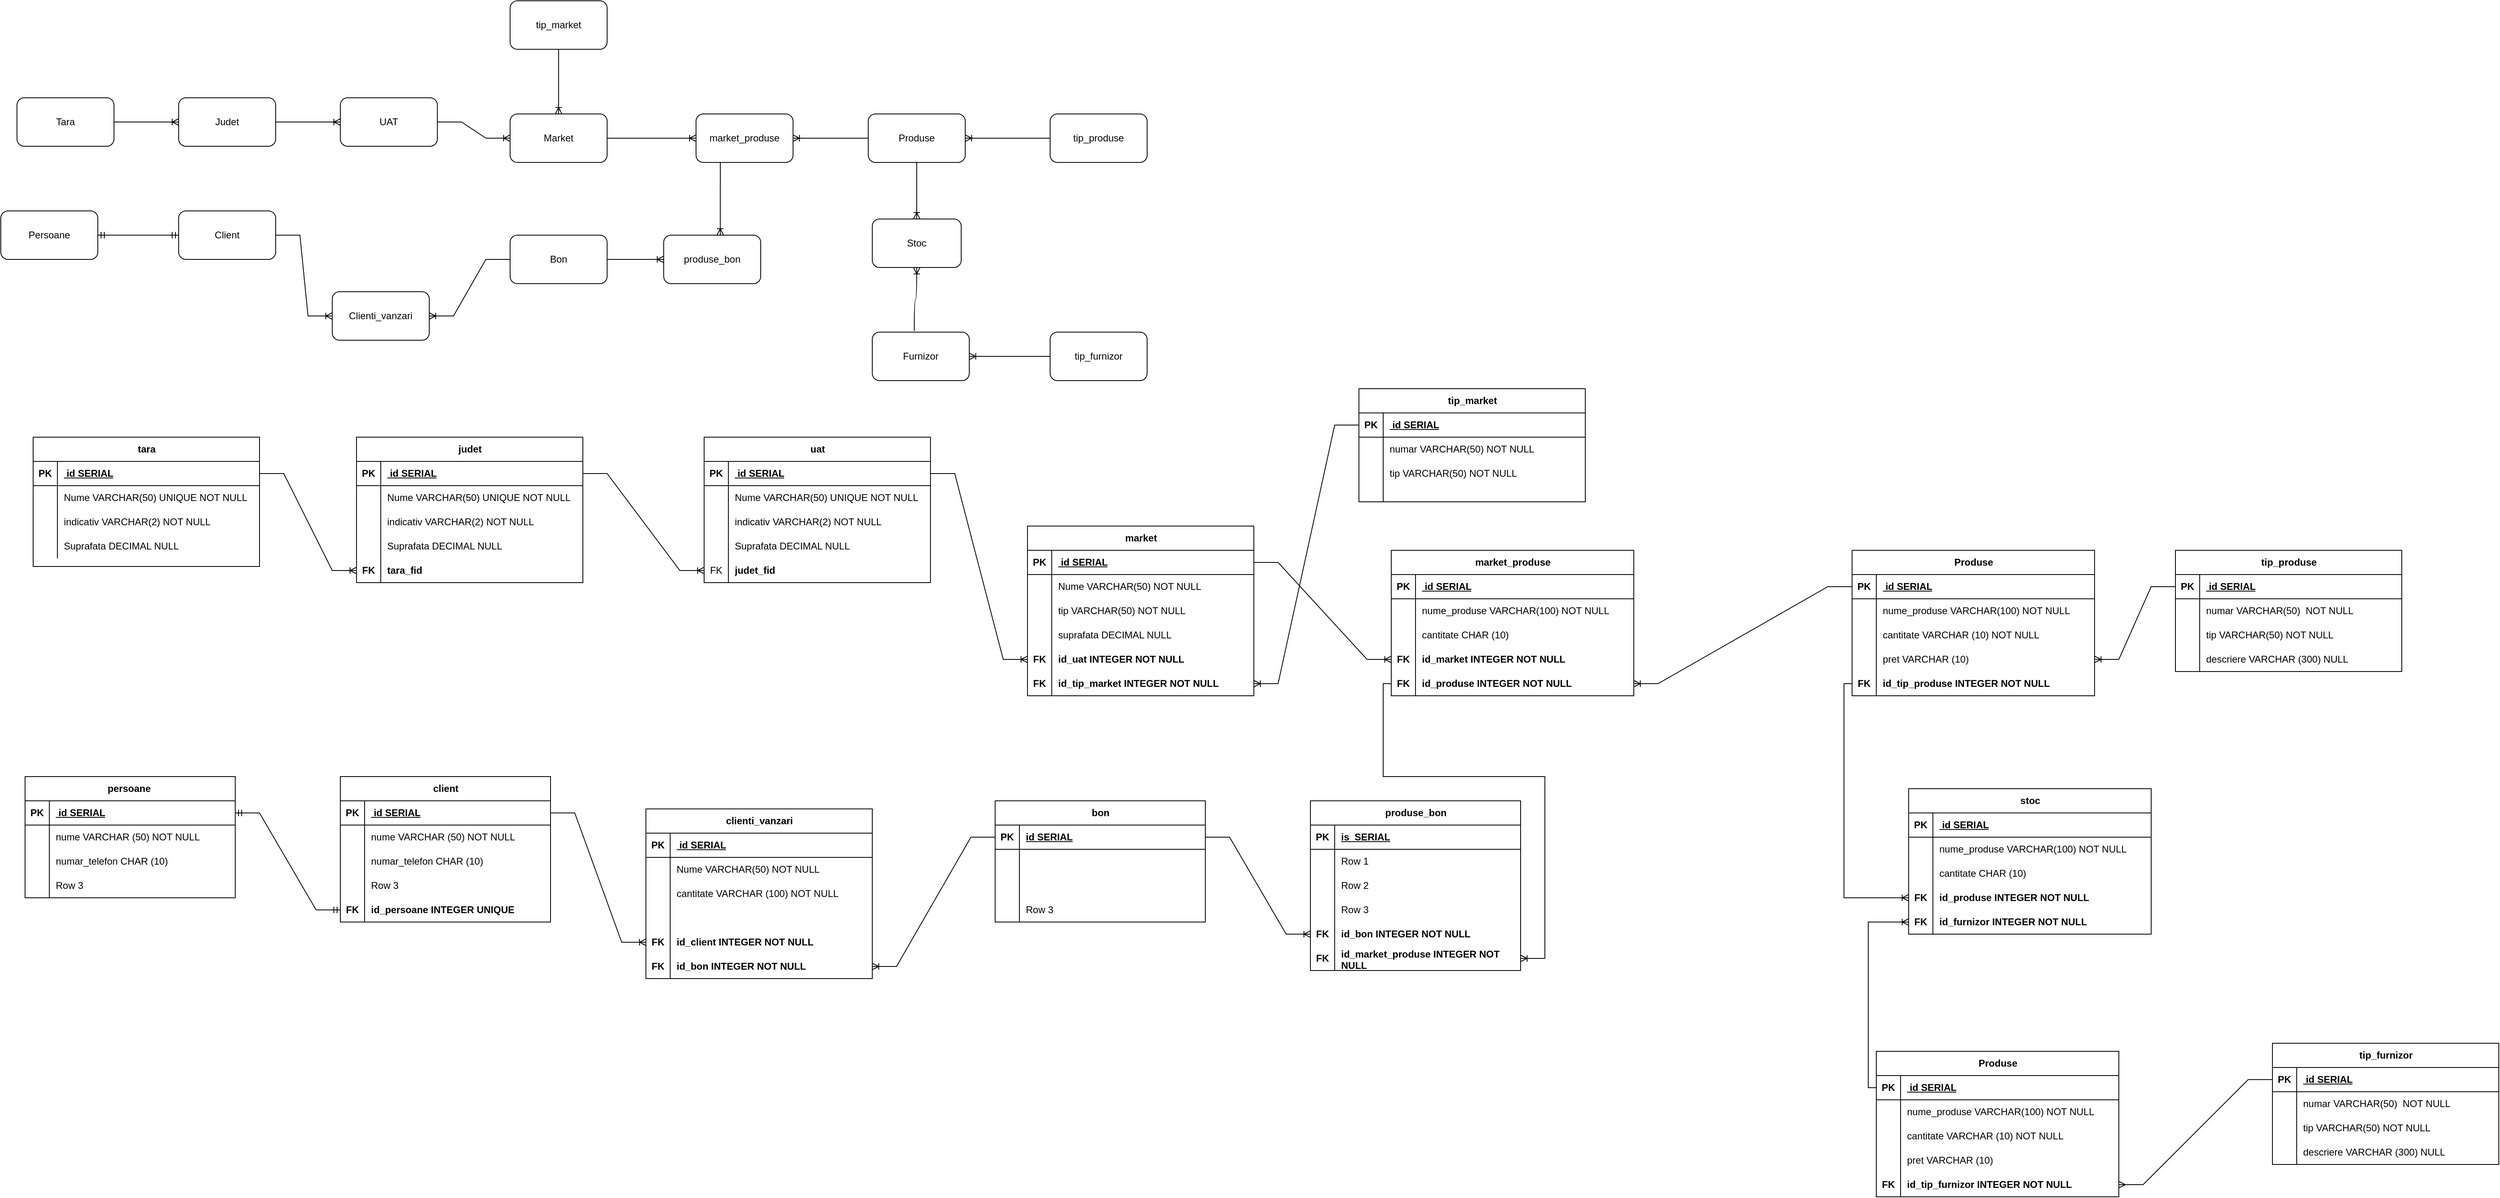 <mxfile version="26.0.5">
  <diagram id="R2lEEEUBdFMjLlhIrx00" name="Page-1">
    <mxGraphModel dx="1400" dy="1971" grid="1" gridSize="10" guides="1" tooltips="1" connect="1" arrows="1" fold="1" page="1" pageScale="1" pageWidth="850" pageHeight="1100" math="0" shadow="0" extFonts="Permanent Marker^https://fonts.googleapis.com/css?family=Permanent+Marker">
      <root>
        <mxCell id="0" />
        <mxCell id="1" parent="0" />
        <mxCell id="zQwSwGuKmndq3hkdYxnN-1" value="Tara" style="rounded=1;whiteSpace=wrap;html=1;" vertex="1" parent="1">
          <mxGeometry x="50" y="30" width="120" height="60" as="geometry" />
        </mxCell>
        <mxCell id="zQwSwGuKmndq3hkdYxnN-2" value="Judet" style="rounded=1;whiteSpace=wrap;html=1;" vertex="1" parent="1">
          <mxGeometry x="250" y="30" width="120" height="60" as="geometry" />
        </mxCell>
        <mxCell id="zQwSwGuKmndq3hkdYxnN-3" value="UAT" style="rounded=1;whiteSpace=wrap;html=1;" vertex="1" parent="1">
          <mxGeometry x="450" y="30" width="120" height="60" as="geometry" />
        </mxCell>
        <mxCell id="zQwSwGuKmndq3hkdYxnN-4" value="Market" style="rounded=1;whiteSpace=wrap;html=1;" vertex="1" parent="1">
          <mxGeometry x="660" y="50" width="120" height="60" as="geometry" />
        </mxCell>
        <mxCell id="zQwSwGuKmndq3hkdYxnN-5" value="tip_market" style="rounded=1;whiteSpace=wrap;html=1;" vertex="1" parent="1">
          <mxGeometry x="660" y="-90" width="120" height="60" as="geometry" />
        </mxCell>
        <mxCell id="zQwSwGuKmndq3hkdYxnN-6" value="Bon" style="rounded=1;whiteSpace=wrap;html=1;" vertex="1" parent="1">
          <mxGeometry x="660" y="200" width="120" height="60" as="geometry" />
        </mxCell>
        <mxCell id="zQwSwGuKmndq3hkdYxnN-7" value="Client" style="rounded=1;whiteSpace=wrap;html=1;" vertex="1" parent="1">
          <mxGeometry x="250" y="170" width="120" height="60" as="geometry" />
        </mxCell>
        <mxCell id="zQwSwGuKmndq3hkdYxnN-8" value="Persoane" style="rounded=1;whiteSpace=wrap;html=1;" vertex="1" parent="1">
          <mxGeometry x="30" y="170" width="120" height="60" as="geometry" />
        </mxCell>
        <mxCell id="zQwSwGuKmndq3hkdYxnN-9" value="Stoc" style="rounded=1;whiteSpace=wrap;html=1;" vertex="1" parent="1">
          <mxGeometry x="1108" y="180" width="110" height="60" as="geometry" />
        </mxCell>
        <mxCell id="zQwSwGuKmndq3hkdYxnN-10" value="Produse" style="rounded=1;whiteSpace=wrap;html=1;" vertex="1" parent="1">
          <mxGeometry x="1103" y="50" width="120" height="60" as="geometry" />
        </mxCell>
        <mxCell id="zQwSwGuKmndq3hkdYxnN-11" value="tip_produse" style="rounded=1;whiteSpace=wrap;html=1;" vertex="1" parent="1">
          <mxGeometry x="1328" y="50" width="120" height="60" as="geometry" />
        </mxCell>
        <mxCell id="zQwSwGuKmndq3hkdYxnN-12" value="Furnizor" style="rounded=1;whiteSpace=wrap;html=1;" vertex="1" parent="1">
          <mxGeometry x="1108" y="320" width="120" height="60" as="geometry" />
        </mxCell>
        <mxCell id="zQwSwGuKmndq3hkdYxnN-13" value="tip_furnizor" style="rounded=1;whiteSpace=wrap;html=1;" vertex="1" parent="1">
          <mxGeometry x="1328" y="320" width="120" height="60" as="geometry" />
        </mxCell>
        <mxCell id="zQwSwGuKmndq3hkdYxnN-14" value="" style="edgeStyle=entityRelationEdgeStyle;fontSize=12;html=1;endArrow=ERoneToMany;rounded=0;exitX=1;exitY=0.5;exitDx=0;exitDy=0;entryX=0;entryY=0.5;entryDx=0;entryDy=0;" edge="1" parent="1" source="zQwSwGuKmndq3hkdYxnN-1" target="zQwSwGuKmndq3hkdYxnN-2">
          <mxGeometry width="100" height="100" relative="1" as="geometry">
            <mxPoint x="370" y="290" as="sourcePoint" />
            <mxPoint x="470" y="190" as="targetPoint" />
          </mxGeometry>
        </mxCell>
        <mxCell id="zQwSwGuKmndq3hkdYxnN-15" value="" style="edgeStyle=entityRelationEdgeStyle;fontSize=12;html=1;endArrow=ERoneToMany;rounded=0;exitX=1;exitY=0.5;exitDx=0;exitDy=0;entryX=0;entryY=0.5;entryDx=0;entryDy=0;" edge="1" parent="1" source="zQwSwGuKmndq3hkdYxnN-2" target="zQwSwGuKmndq3hkdYxnN-3">
          <mxGeometry width="100" height="100" relative="1" as="geometry">
            <mxPoint x="370" y="290" as="sourcePoint" />
            <mxPoint x="470" y="190" as="targetPoint" />
          </mxGeometry>
        </mxCell>
        <mxCell id="zQwSwGuKmndq3hkdYxnN-16" value="" style="edgeStyle=entityRelationEdgeStyle;fontSize=12;html=1;endArrow=ERoneToMany;rounded=0;entryX=0;entryY=0.5;entryDx=0;entryDy=0;exitX=1;exitY=0.5;exitDx=0;exitDy=0;" edge="1" parent="1" source="zQwSwGuKmndq3hkdYxnN-3" target="zQwSwGuKmndq3hkdYxnN-4">
          <mxGeometry width="100" height="100" relative="1" as="geometry">
            <mxPoint x="430" y="290" as="sourcePoint" />
            <mxPoint x="530" y="190" as="targetPoint" />
          </mxGeometry>
        </mxCell>
        <mxCell id="zQwSwGuKmndq3hkdYxnN-17" value="" style="edgeStyle=orthogonalEdgeStyle;fontSize=12;html=1;endArrow=ERoneToMany;rounded=0;entryX=0.5;entryY=0;entryDx=0;entryDy=0;exitX=0.5;exitY=1;exitDx=0;exitDy=0;curved=1;" edge="1" parent="1" source="zQwSwGuKmndq3hkdYxnN-5" target="zQwSwGuKmndq3hkdYxnN-4">
          <mxGeometry width="100" height="100" relative="1" as="geometry">
            <mxPoint x="430" y="290" as="sourcePoint" />
            <mxPoint x="530" y="190" as="targetPoint" />
          </mxGeometry>
        </mxCell>
        <mxCell id="zQwSwGuKmndq3hkdYxnN-18" value="" style="edgeStyle=entityRelationEdgeStyle;fontSize=12;html=1;endArrow=ERmandOne;startArrow=ERmandOne;rounded=0;entryX=0;entryY=0.5;entryDx=0;entryDy=0;exitX=1;exitY=0.5;exitDx=0;exitDy=0;" edge="1" parent="1" source="zQwSwGuKmndq3hkdYxnN-8" target="zQwSwGuKmndq3hkdYxnN-7">
          <mxGeometry width="100" height="100" relative="1" as="geometry">
            <mxPoint x="430" y="290" as="sourcePoint" />
            <mxPoint x="530" y="190" as="targetPoint" />
          </mxGeometry>
        </mxCell>
        <mxCell id="zQwSwGuKmndq3hkdYxnN-19" value="" style="edgeStyle=orthogonalEdgeStyle;fontSize=12;html=1;endArrow=ERoneToMany;rounded=0;curved=1;exitX=0.25;exitY=1;exitDx=0;exitDy=0;entryX=0.583;entryY=0;entryDx=0;entryDy=0;entryPerimeter=0;" edge="1" parent="1" source="zQwSwGuKmndq3hkdYxnN-29" target="zQwSwGuKmndq3hkdYxnN-33">
          <mxGeometry width="100" height="100" relative="1" as="geometry">
            <mxPoint x="710" y="130" as="sourcePoint" />
            <mxPoint x="730" y="170" as="targetPoint" />
          </mxGeometry>
        </mxCell>
        <mxCell id="zQwSwGuKmndq3hkdYxnN-20" value="Clienti_vanzari" style="rounded=1;whiteSpace=wrap;html=1;" vertex="1" parent="1">
          <mxGeometry x="440" y="270" width="120" height="60" as="geometry" />
        </mxCell>
        <mxCell id="zQwSwGuKmndq3hkdYxnN-22" value="" style="edgeStyle=entityRelationEdgeStyle;fontSize=12;html=1;endArrow=ERoneToMany;rounded=0;exitX=0;exitY=0.5;exitDx=0;exitDy=0;entryX=1;entryY=0.5;entryDx=0;entryDy=0;" edge="1" parent="1" source="zQwSwGuKmndq3hkdYxnN-6" target="zQwSwGuKmndq3hkdYxnN-20">
          <mxGeometry width="100" height="100" relative="1" as="geometry">
            <mxPoint x="430" y="290" as="sourcePoint" />
            <mxPoint x="530" y="190" as="targetPoint" />
          </mxGeometry>
        </mxCell>
        <mxCell id="zQwSwGuKmndq3hkdYxnN-23" value="" style="edgeStyle=entityRelationEdgeStyle;fontSize=12;html=1;endArrow=ERoneToMany;rounded=0;exitX=1;exitY=0.5;exitDx=0;exitDy=0;" edge="1" parent="1" source="zQwSwGuKmndq3hkdYxnN-7" target="zQwSwGuKmndq3hkdYxnN-20">
          <mxGeometry width="100" height="100" relative="1" as="geometry">
            <mxPoint x="430" y="290" as="sourcePoint" />
            <mxPoint x="530" y="190" as="targetPoint" />
          </mxGeometry>
        </mxCell>
        <mxCell id="zQwSwGuKmndq3hkdYxnN-24" value="" style="edgeStyle=orthogonalEdgeStyle;fontSize=12;html=1;endArrow=ERoneToMany;rounded=0;exitX=0.5;exitY=1;exitDx=0;exitDy=0;entryX=0.5;entryY=0;entryDx=0;entryDy=0;curved=1;" edge="1" parent="1" source="zQwSwGuKmndq3hkdYxnN-10" target="zQwSwGuKmndq3hkdYxnN-9">
          <mxGeometry width="100" height="100" relative="1" as="geometry">
            <mxPoint x="1288" y="70" as="sourcePoint" />
            <mxPoint x="1388" y="-30" as="targetPoint" />
          </mxGeometry>
        </mxCell>
        <mxCell id="zQwSwGuKmndq3hkdYxnN-25" value="" style="edgeStyle=entityRelationEdgeStyle;fontSize=12;html=1;endArrow=ERoneToMany;rounded=0;entryX=1;entryY=0.5;entryDx=0;entryDy=0;" edge="1" parent="1" target="zQwSwGuKmndq3hkdYxnN-10">
          <mxGeometry width="100" height="100" relative="1" as="geometry">
            <mxPoint x="1298" y="80" as="sourcePoint" />
            <mxPoint x="1388" y="-30" as="targetPoint" />
            <Array as="points">
              <mxPoint x="1298" y="80" />
            </Array>
          </mxGeometry>
        </mxCell>
        <mxCell id="zQwSwGuKmndq3hkdYxnN-26" value="" style="edgeStyle=entityRelationEdgeStyle;fontSize=12;html=1;endArrow=ERoneToMany;rounded=0;exitX=0;exitY=0.5;exitDx=0;exitDy=0;entryX=1;entryY=0.5;entryDx=0;entryDy=0;" edge="1" parent="1" source="zQwSwGuKmndq3hkdYxnN-13" target="zQwSwGuKmndq3hkdYxnN-12">
          <mxGeometry width="100" height="100" relative="1" as="geometry">
            <mxPoint x="1288" y="70" as="sourcePoint" />
            <mxPoint x="1388" y="-30" as="targetPoint" />
            <Array as="points">
              <mxPoint x="1310" y="440" />
            </Array>
          </mxGeometry>
        </mxCell>
        <mxCell id="zQwSwGuKmndq3hkdYxnN-27" value="" style="edgeStyle=orthogonalEdgeStyle;fontSize=12;html=1;endArrow=ERoneToMany;rounded=0;entryX=0.5;entryY=1;entryDx=0;entryDy=0;exitX=0.433;exitY=-0.023;exitDx=0;exitDy=0;exitPerimeter=0;curved=1;" edge="1" parent="1" source="zQwSwGuKmndq3hkdYxnN-12" target="zQwSwGuKmndq3hkdYxnN-9">
          <mxGeometry width="100" height="100" relative="1" as="geometry">
            <mxPoint x="1288" y="70" as="sourcePoint" />
            <mxPoint x="1388" y="-30" as="targetPoint" />
          </mxGeometry>
        </mxCell>
        <mxCell id="zQwSwGuKmndq3hkdYxnN-29" value="market_produse" style="rounded=1;whiteSpace=wrap;html=1;" vertex="1" parent="1">
          <mxGeometry x="890" y="50" width="120" height="60" as="geometry" />
        </mxCell>
        <mxCell id="zQwSwGuKmndq3hkdYxnN-30" value="" style="edgeStyle=entityRelationEdgeStyle;fontSize=12;html=1;endArrow=ERoneToMany;rounded=0;entryX=0;entryY=0.5;entryDx=0;entryDy=0;exitX=1;exitY=0.5;exitDx=0;exitDy=0;" edge="1" parent="1" source="zQwSwGuKmndq3hkdYxnN-4" target="zQwSwGuKmndq3hkdYxnN-29">
          <mxGeometry width="100" height="100" relative="1" as="geometry">
            <mxPoint x="720" y="230" as="sourcePoint" />
            <mxPoint x="820" y="130" as="targetPoint" />
          </mxGeometry>
        </mxCell>
        <mxCell id="zQwSwGuKmndq3hkdYxnN-31" value="" style="edgeStyle=entityRelationEdgeStyle;fontSize=12;html=1;endArrow=ERoneToMany;rounded=0;entryX=1;entryY=0.5;entryDx=0;entryDy=0;exitX=0;exitY=0.5;exitDx=0;exitDy=0;" edge="1" parent="1" source="zQwSwGuKmndq3hkdYxnN-10" target="zQwSwGuKmndq3hkdYxnN-29">
          <mxGeometry width="100" height="100" relative="1" as="geometry">
            <mxPoint x="720" y="230" as="sourcePoint" />
            <mxPoint x="820" y="130" as="targetPoint" />
          </mxGeometry>
        </mxCell>
        <mxCell id="zQwSwGuKmndq3hkdYxnN-33" value="produse_bon" style="rounded=1;whiteSpace=wrap;html=1;" vertex="1" parent="1">
          <mxGeometry x="850" y="200" width="120" height="60" as="geometry" />
        </mxCell>
        <mxCell id="zQwSwGuKmndq3hkdYxnN-34" value="" style="edgeStyle=entityRelationEdgeStyle;fontSize=12;html=1;endArrow=ERoneToMany;rounded=0;entryX=0;entryY=0.5;entryDx=0;entryDy=0;exitX=1;exitY=0.5;exitDx=0;exitDy=0;" edge="1" parent="1" source="zQwSwGuKmndq3hkdYxnN-6" target="zQwSwGuKmndq3hkdYxnN-33">
          <mxGeometry width="100" height="100" relative="1" as="geometry">
            <mxPoint x="790" y="230" as="sourcePoint" />
            <mxPoint x="820" y="130" as="targetPoint" />
          </mxGeometry>
        </mxCell>
        <mxCell id="zQwSwGuKmndq3hkdYxnN-35" value="tara" style="shape=table;startSize=30;container=1;collapsible=1;childLayout=tableLayout;fixedRows=1;rowLines=0;fontStyle=1;align=center;resizeLast=1;html=1;" vertex="1" parent="1">
          <mxGeometry x="70" y="450" width="280" height="160" as="geometry" />
        </mxCell>
        <mxCell id="zQwSwGuKmndq3hkdYxnN-36" value="" style="shape=tableRow;horizontal=0;startSize=0;swimlaneHead=0;swimlaneBody=0;fillColor=none;collapsible=0;dropTarget=0;points=[[0,0.5],[1,0.5]];portConstraint=eastwest;top=0;left=0;right=0;bottom=1;" vertex="1" parent="zQwSwGuKmndq3hkdYxnN-35">
          <mxGeometry y="30" width="280" height="30" as="geometry" />
        </mxCell>
        <mxCell id="zQwSwGuKmndq3hkdYxnN-37" value="PK" style="shape=partialRectangle;connectable=0;fillColor=none;top=0;left=0;bottom=0;right=0;fontStyle=1;overflow=hidden;whiteSpace=wrap;html=1;" vertex="1" parent="zQwSwGuKmndq3hkdYxnN-36">
          <mxGeometry width="30" height="30" as="geometry">
            <mxRectangle width="30" height="30" as="alternateBounds" />
          </mxGeometry>
        </mxCell>
        <mxCell id="zQwSwGuKmndq3hkdYxnN-38" value="&amp;nbsp;id SERIAL" style="shape=partialRectangle;connectable=0;fillColor=none;top=0;left=0;bottom=0;right=0;align=left;spacingLeft=6;fontStyle=5;overflow=hidden;whiteSpace=wrap;html=1;" vertex="1" parent="zQwSwGuKmndq3hkdYxnN-36">
          <mxGeometry x="30" width="250" height="30" as="geometry">
            <mxRectangle width="250" height="30" as="alternateBounds" />
          </mxGeometry>
        </mxCell>
        <mxCell id="zQwSwGuKmndq3hkdYxnN-39" value="" style="shape=tableRow;horizontal=0;startSize=0;swimlaneHead=0;swimlaneBody=0;fillColor=none;collapsible=0;dropTarget=0;points=[[0,0.5],[1,0.5]];portConstraint=eastwest;top=0;left=0;right=0;bottom=0;" vertex="1" parent="zQwSwGuKmndq3hkdYxnN-35">
          <mxGeometry y="60" width="280" height="30" as="geometry" />
        </mxCell>
        <mxCell id="zQwSwGuKmndq3hkdYxnN-40" value="" style="shape=partialRectangle;connectable=0;fillColor=none;top=0;left=0;bottom=0;right=0;editable=1;overflow=hidden;whiteSpace=wrap;html=1;" vertex="1" parent="zQwSwGuKmndq3hkdYxnN-39">
          <mxGeometry width="30" height="30" as="geometry">
            <mxRectangle width="30" height="30" as="alternateBounds" />
          </mxGeometry>
        </mxCell>
        <mxCell id="zQwSwGuKmndq3hkdYxnN-41" value="Nume VARCHAR(50) UNIQUE NOT NULL&amp;nbsp;" style="shape=partialRectangle;connectable=0;fillColor=none;top=0;left=0;bottom=0;right=0;align=left;spacingLeft=6;overflow=hidden;whiteSpace=wrap;html=1;" vertex="1" parent="zQwSwGuKmndq3hkdYxnN-39">
          <mxGeometry x="30" width="250" height="30" as="geometry">
            <mxRectangle width="250" height="30" as="alternateBounds" />
          </mxGeometry>
        </mxCell>
        <mxCell id="zQwSwGuKmndq3hkdYxnN-42" value="" style="shape=tableRow;horizontal=0;startSize=0;swimlaneHead=0;swimlaneBody=0;fillColor=none;collapsible=0;dropTarget=0;points=[[0,0.5],[1,0.5]];portConstraint=eastwest;top=0;left=0;right=0;bottom=0;" vertex="1" parent="zQwSwGuKmndq3hkdYxnN-35">
          <mxGeometry y="90" width="280" height="30" as="geometry" />
        </mxCell>
        <mxCell id="zQwSwGuKmndq3hkdYxnN-43" value="" style="shape=partialRectangle;connectable=0;fillColor=none;top=0;left=0;bottom=0;right=0;editable=1;overflow=hidden;whiteSpace=wrap;html=1;" vertex="1" parent="zQwSwGuKmndq3hkdYxnN-42">
          <mxGeometry width="30" height="30" as="geometry">
            <mxRectangle width="30" height="30" as="alternateBounds" />
          </mxGeometry>
        </mxCell>
        <mxCell id="zQwSwGuKmndq3hkdYxnN-44" value="indicativ VARCHAR(2) NOT NULL" style="shape=partialRectangle;connectable=0;fillColor=none;top=0;left=0;bottom=0;right=0;align=left;spacingLeft=6;overflow=hidden;whiteSpace=wrap;html=1;" vertex="1" parent="zQwSwGuKmndq3hkdYxnN-42">
          <mxGeometry x="30" width="250" height="30" as="geometry">
            <mxRectangle width="250" height="30" as="alternateBounds" />
          </mxGeometry>
        </mxCell>
        <mxCell id="zQwSwGuKmndq3hkdYxnN-45" value="" style="shape=tableRow;horizontal=0;startSize=0;swimlaneHead=0;swimlaneBody=0;fillColor=none;collapsible=0;dropTarget=0;points=[[0,0.5],[1,0.5]];portConstraint=eastwest;top=0;left=0;right=0;bottom=0;" vertex="1" parent="zQwSwGuKmndq3hkdYxnN-35">
          <mxGeometry y="120" width="280" height="30" as="geometry" />
        </mxCell>
        <mxCell id="zQwSwGuKmndq3hkdYxnN-46" value="" style="shape=partialRectangle;connectable=0;fillColor=none;top=0;left=0;bottom=0;right=0;editable=1;overflow=hidden;whiteSpace=wrap;html=1;" vertex="1" parent="zQwSwGuKmndq3hkdYxnN-45">
          <mxGeometry width="30" height="30" as="geometry">
            <mxRectangle width="30" height="30" as="alternateBounds" />
          </mxGeometry>
        </mxCell>
        <mxCell id="zQwSwGuKmndq3hkdYxnN-47" value="Suprafata DECIMAL NULL" style="shape=partialRectangle;connectable=0;fillColor=none;top=0;left=0;bottom=0;right=0;align=left;spacingLeft=6;overflow=hidden;whiteSpace=wrap;html=1;" vertex="1" parent="zQwSwGuKmndq3hkdYxnN-45">
          <mxGeometry x="30" width="250" height="30" as="geometry">
            <mxRectangle width="250" height="30" as="alternateBounds" />
          </mxGeometry>
        </mxCell>
        <mxCell id="zQwSwGuKmndq3hkdYxnN-61" value="judet" style="shape=table;startSize=30;container=1;collapsible=1;childLayout=tableLayout;fixedRows=1;rowLines=0;fontStyle=1;align=center;resizeLast=1;html=1;" vertex="1" parent="1">
          <mxGeometry x="470" y="450" width="280" height="180" as="geometry" />
        </mxCell>
        <mxCell id="zQwSwGuKmndq3hkdYxnN-62" value="" style="shape=tableRow;horizontal=0;startSize=0;swimlaneHead=0;swimlaneBody=0;fillColor=none;collapsible=0;dropTarget=0;points=[[0,0.5],[1,0.5]];portConstraint=eastwest;top=0;left=0;right=0;bottom=1;" vertex="1" parent="zQwSwGuKmndq3hkdYxnN-61">
          <mxGeometry y="30" width="280" height="30" as="geometry" />
        </mxCell>
        <mxCell id="zQwSwGuKmndq3hkdYxnN-63" value="PK" style="shape=partialRectangle;connectable=0;fillColor=none;top=0;left=0;bottom=0;right=0;fontStyle=1;overflow=hidden;whiteSpace=wrap;html=1;" vertex="1" parent="zQwSwGuKmndq3hkdYxnN-62">
          <mxGeometry width="30" height="30" as="geometry">
            <mxRectangle width="30" height="30" as="alternateBounds" />
          </mxGeometry>
        </mxCell>
        <mxCell id="zQwSwGuKmndq3hkdYxnN-64" value="&amp;nbsp;id SERIAL" style="shape=partialRectangle;connectable=0;fillColor=none;top=0;left=0;bottom=0;right=0;align=left;spacingLeft=6;fontStyle=5;overflow=hidden;whiteSpace=wrap;html=1;" vertex="1" parent="zQwSwGuKmndq3hkdYxnN-62">
          <mxGeometry x="30" width="250" height="30" as="geometry">
            <mxRectangle width="250" height="30" as="alternateBounds" />
          </mxGeometry>
        </mxCell>
        <mxCell id="zQwSwGuKmndq3hkdYxnN-65" value="" style="shape=tableRow;horizontal=0;startSize=0;swimlaneHead=0;swimlaneBody=0;fillColor=none;collapsible=0;dropTarget=0;points=[[0,0.5],[1,0.5]];portConstraint=eastwest;top=0;left=0;right=0;bottom=0;" vertex="1" parent="zQwSwGuKmndq3hkdYxnN-61">
          <mxGeometry y="60" width="280" height="30" as="geometry" />
        </mxCell>
        <mxCell id="zQwSwGuKmndq3hkdYxnN-66" value="" style="shape=partialRectangle;connectable=0;fillColor=none;top=0;left=0;bottom=0;right=0;editable=1;overflow=hidden;whiteSpace=wrap;html=1;" vertex="1" parent="zQwSwGuKmndq3hkdYxnN-65">
          <mxGeometry width="30" height="30" as="geometry">
            <mxRectangle width="30" height="30" as="alternateBounds" />
          </mxGeometry>
        </mxCell>
        <mxCell id="zQwSwGuKmndq3hkdYxnN-67" value="Nume VARCHAR(50) UNIQUE NOT NULL&amp;nbsp;" style="shape=partialRectangle;connectable=0;fillColor=none;top=0;left=0;bottom=0;right=0;align=left;spacingLeft=6;overflow=hidden;whiteSpace=wrap;html=1;" vertex="1" parent="zQwSwGuKmndq3hkdYxnN-65">
          <mxGeometry x="30" width="250" height="30" as="geometry">
            <mxRectangle width="250" height="30" as="alternateBounds" />
          </mxGeometry>
        </mxCell>
        <mxCell id="zQwSwGuKmndq3hkdYxnN-68" value="" style="shape=tableRow;horizontal=0;startSize=0;swimlaneHead=0;swimlaneBody=0;fillColor=none;collapsible=0;dropTarget=0;points=[[0,0.5],[1,0.5]];portConstraint=eastwest;top=0;left=0;right=0;bottom=0;" vertex="1" parent="zQwSwGuKmndq3hkdYxnN-61">
          <mxGeometry y="90" width="280" height="30" as="geometry" />
        </mxCell>
        <mxCell id="zQwSwGuKmndq3hkdYxnN-69" value="" style="shape=partialRectangle;connectable=0;fillColor=none;top=0;left=0;bottom=0;right=0;editable=1;overflow=hidden;whiteSpace=wrap;html=1;" vertex="1" parent="zQwSwGuKmndq3hkdYxnN-68">
          <mxGeometry width="30" height="30" as="geometry">
            <mxRectangle width="30" height="30" as="alternateBounds" />
          </mxGeometry>
        </mxCell>
        <mxCell id="zQwSwGuKmndq3hkdYxnN-70" value="indicativ VARCHAR(2) NOT NULL" style="shape=partialRectangle;connectable=0;fillColor=none;top=0;left=0;bottom=0;right=0;align=left;spacingLeft=6;overflow=hidden;whiteSpace=wrap;html=1;" vertex="1" parent="zQwSwGuKmndq3hkdYxnN-68">
          <mxGeometry x="30" width="250" height="30" as="geometry">
            <mxRectangle width="250" height="30" as="alternateBounds" />
          </mxGeometry>
        </mxCell>
        <mxCell id="zQwSwGuKmndq3hkdYxnN-71" value="" style="shape=tableRow;horizontal=0;startSize=0;swimlaneHead=0;swimlaneBody=0;fillColor=none;collapsible=0;dropTarget=0;points=[[0,0.5],[1,0.5]];portConstraint=eastwest;top=0;left=0;right=0;bottom=0;" vertex="1" parent="zQwSwGuKmndq3hkdYxnN-61">
          <mxGeometry y="120" width="280" height="30" as="geometry" />
        </mxCell>
        <mxCell id="zQwSwGuKmndq3hkdYxnN-72" value="" style="shape=partialRectangle;connectable=0;fillColor=none;top=0;left=0;bottom=0;right=0;editable=1;overflow=hidden;whiteSpace=wrap;html=1;" vertex="1" parent="zQwSwGuKmndq3hkdYxnN-71">
          <mxGeometry width="30" height="30" as="geometry">
            <mxRectangle width="30" height="30" as="alternateBounds" />
          </mxGeometry>
        </mxCell>
        <mxCell id="zQwSwGuKmndq3hkdYxnN-73" value="Suprafata DECIMAL NULL" style="shape=partialRectangle;connectable=0;fillColor=none;top=0;left=0;bottom=0;right=0;align=left;spacingLeft=6;overflow=hidden;whiteSpace=wrap;html=1;" vertex="1" parent="zQwSwGuKmndq3hkdYxnN-71">
          <mxGeometry x="30" width="250" height="30" as="geometry">
            <mxRectangle width="250" height="30" as="alternateBounds" />
          </mxGeometry>
        </mxCell>
        <mxCell id="zQwSwGuKmndq3hkdYxnN-91" value="" style="shape=tableRow;horizontal=0;startSize=0;swimlaneHead=0;swimlaneBody=0;fillColor=none;collapsible=0;dropTarget=0;points=[[0,0.5],[1,0.5]];portConstraint=eastwest;top=0;left=0;right=0;bottom=0;" vertex="1" parent="zQwSwGuKmndq3hkdYxnN-61">
          <mxGeometry y="150" width="280" height="30" as="geometry" />
        </mxCell>
        <mxCell id="zQwSwGuKmndq3hkdYxnN-92" value="FK" style="shape=partialRectangle;connectable=0;fillColor=none;top=0;left=0;bottom=0;right=0;editable=1;overflow=hidden;whiteSpace=wrap;html=1;fontStyle=1" vertex="1" parent="zQwSwGuKmndq3hkdYxnN-91">
          <mxGeometry width="30" height="30" as="geometry">
            <mxRectangle width="30" height="30" as="alternateBounds" />
          </mxGeometry>
        </mxCell>
        <mxCell id="zQwSwGuKmndq3hkdYxnN-93" value="tara_fid" style="shape=partialRectangle;connectable=0;fillColor=none;top=0;left=0;bottom=0;right=0;align=left;spacingLeft=6;overflow=hidden;whiteSpace=wrap;html=1;fontStyle=1" vertex="1" parent="zQwSwGuKmndq3hkdYxnN-91">
          <mxGeometry x="30" width="250" height="30" as="geometry">
            <mxRectangle width="250" height="30" as="alternateBounds" />
          </mxGeometry>
        </mxCell>
        <mxCell id="zQwSwGuKmndq3hkdYxnN-74" value="" style="edgeStyle=entityRelationEdgeStyle;fontSize=12;html=1;endArrow=ERoneToMany;rounded=0;exitX=1;exitY=0.5;exitDx=0;exitDy=0;entryX=0;entryY=0.5;entryDx=0;entryDy=0;" edge="1" parent="1" source="zQwSwGuKmndq3hkdYxnN-36" target="zQwSwGuKmndq3hkdYxnN-91">
          <mxGeometry width="100" height="100" relative="1" as="geometry">
            <mxPoint x="180" y="70" as="sourcePoint" />
            <mxPoint x="260" y="70" as="targetPoint" />
            <Array as="points">
              <mxPoint x="330" y="520" />
              <mxPoint x="230" y="120" />
            </Array>
          </mxGeometry>
        </mxCell>
        <mxCell id="zQwSwGuKmndq3hkdYxnN-94" value="uat" style="shape=table;startSize=30;container=1;collapsible=1;childLayout=tableLayout;fixedRows=1;rowLines=0;fontStyle=1;align=center;resizeLast=1;html=1;" vertex="1" parent="1">
          <mxGeometry x="900" y="450" width="280" height="180" as="geometry" />
        </mxCell>
        <mxCell id="zQwSwGuKmndq3hkdYxnN-95" value="" style="shape=tableRow;horizontal=0;startSize=0;swimlaneHead=0;swimlaneBody=0;fillColor=none;collapsible=0;dropTarget=0;points=[[0,0.5],[1,0.5]];portConstraint=eastwest;top=0;left=0;right=0;bottom=1;" vertex="1" parent="zQwSwGuKmndq3hkdYxnN-94">
          <mxGeometry y="30" width="280" height="30" as="geometry" />
        </mxCell>
        <mxCell id="zQwSwGuKmndq3hkdYxnN-96" value="PK" style="shape=partialRectangle;connectable=0;fillColor=none;top=0;left=0;bottom=0;right=0;fontStyle=1;overflow=hidden;whiteSpace=wrap;html=1;" vertex="1" parent="zQwSwGuKmndq3hkdYxnN-95">
          <mxGeometry width="30" height="30" as="geometry">
            <mxRectangle width="30" height="30" as="alternateBounds" />
          </mxGeometry>
        </mxCell>
        <mxCell id="zQwSwGuKmndq3hkdYxnN-97" value="&amp;nbsp;id SERIAL" style="shape=partialRectangle;connectable=0;fillColor=none;top=0;left=0;bottom=0;right=0;align=left;spacingLeft=6;fontStyle=5;overflow=hidden;whiteSpace=wrap;html=1;" vertex="1" parent="zQwSwGuKmndq3hkdYxnN-95">
          <mxGeometry x="30" width="250" height="30" as="geometry">
            <mxRectangle width="250" height="30" as="alternateBounds" />
          </mxGeometry>
        </mxCell>
        <mxCell id="zQwSwGuKmndq3hkdYxnN-98" value="" style="shape=tableRow;horizontal=0;startSize=0;swimlaneHead=0;swimlaneBody=0;fillColor=none;collapsible=0;dropTarget=0;points=[[0,0.5],[1,0.5]];portConstraint=eastwest;top=0;left=0;right=0;bottom=0;" vertex="1" parent="zQwSwGuKmndq3hkdYxnN-94">
          <mxGeometry y="60" width="280" height="30" as="geometry" />
        </mxCell>
        <mxCell id="zQwSwGuKmndq3hkdYxnN-99" value="" style="shape=partialRectangle;connectable=0;fillColor=none;top=0;left=0;bottom=0;right=0;editable=1;overflow=hidden;whiteSpace=wrap;html=1;" vertex="1" parent="zQwSwGuKmndq3hkdYxnN-98">
          <mxGeometry width="30" height="30" as="geometry">
            <mxRectangle width="30" height="30" as="alternateBounds" />
          </mxGeometry>
        </mxCell>
        <mxCell id="zQwSwGuKmndq3hkdYxnN-100" value="Nume VARCHAR(50) UNIQUE NOT NULL&amp;nbsp;" style="shape=partialRectangle;connectable=0;fillColor=none;top=0;left=0;bottom=0;right=0;align=left;spacingLeft=6;overflow=hidden;whiteSpace=wrap;html=1;" vertex="1" parent="zQwSwGuKmndq3hkdYxnN-98">
          <mxGeometry x="30" width="250" height="30" as="geometry">
            <mxRectangle width="250" height="30" as="alternateBounds" />
          </mxGeometry>
        </mxCell>
        <mxCell id="zQwSwGuKmndq3hkdYxnN-101" value="" style="shape=tableRow;horizontal=0;startSize=0;swimlaneHead=0;swimlaneBody=0;fillColor=none;collapsible=0;dropTarget=0;points=[[0,0.5],[1,0.5]];portConstraint=eastwest;top=0;left=0;right=0;bottom=0;" vertex="1" parent="zQwSwGuKmndq3hkdYxnN-94">
          <mxGeometry y="90" width="280" height="30" as="geometry" />
        </mxCell>
        <mxCell id="zQwSwGuKmndq3hkdYxnN-102" value="" style="shape=partialRectangle;connectable=0;fillColor=none;top=0;left=0;bottom=0;right=0;editable=1;overflow=hidden;whiteSpace=wrap;html=1;" vertex="1" parent="zQwSwGuKmndq3hkdYxnN-101">
          <mxGeometry width="30" height="30" as="geometry">
            <mxRectangle width="30" height="30" as="alternateBounds" />
          </mxGeometry>
        </mxCell>
        <mxCell id="zQwSwGuKmndq3hkdYxnN-103" value="indicativ VARCHAR(2) NOT NULL" style="shape=partialRectangle;connectable=0;fillColor=none;top=0;left=0;bottom=0;right=0;align=left;spacingLeft=6;overflow=hidden;whiteSpace=wrap;html=1;" vertex="1" parent="zQwSwGuKmndq3hkdYxnN-101">
          <mxGeometry x="30" width="250" height="30" as="geometry">
            <mxRectangle width="250" height="30" as="alternateBounds" />
          </mxGeometry>
        </mxCell>
        <mxCell id="zQwSwGuKmndq3hkdYxnN-104" value="" style="shape=tableRow;horizontal=0;startSize=0;swimlaneHead=0;swimlaneBody=0;fillColor=none;collapsible=0;dropTarget=0;points=[[0,0.5],[1,0.5]];portConstraint=eastwest;top=0;left=0;right=0;bottom=0;" vertex="1" parent="zQwSwGuKmndq3hkdYxnN-94">
          <mxGeometry y="120" width="280" height="30" as="geometry" />
        </mxCell>
        <mxCell id="zQwSwGuKmndq3hkdYxnN-105" value="" style="shape=partialRectangle;connectable=0;fillColor=none;top=0;left=0;bottom=0;right=0;editable=1;overflow=hidden;whiteSpace=wrap;html=1;" vertex="1" parent="zQwSwGuKmndq3hkdYxnN-104">
          <mxGeometry width="30" height="30" as="geometry">
            <mxRectangle width="30" height="30" as="alternateBounds" />
          </mxGeometry>
        </mxCell>
        <mxCell id="zQwSwGuKmndq3hkdYxnN-106" value="Suprafata DECIMAL NULL" style="shape=partialRectangle;connectable=0;fillColor=none;top=0;left=0;bottom=0;right=0;align=left;spacingLeft=6;overflow=hidden;whiteSpace=wrap;html=1;" vertex="1" parent="zQwSwGuKmndq3hkdYxnN-104">
          <mxGeometry x="30" width="250" height="30" as="geometry">
            <mxRectangle width="250" height="30" as="alternateBounds" />
          </mxGeometry>
        </mxCell>
        <mxCell id="zQwSwGuKmndq3hkdYxnN-107" value="" style="shape=tableRow;horizontal=0;startSize=0;swimlaneHead=0;swimlaneBody=0;fillColor=none;collapsible=0;dropTarget=0;points=[[0,0.5],[1,0.5]];portConstraint=eastwest;top=0;left=0;right=0;bottom=0;" vertex="1" parent="zQwSwGuKmndq3hkdYxnN-94">
          <mxGeometry y="150" width="280" height="30" as="geometry" />
        </mxCell>
        <mxCell id="zQwSwGuKmndq3hkdYxnN-108" value="FK" style="shape=partialRectangle;connectable=0;fillColor=none;top=0;left=0;bottom=0;right=0;editable=1;overflow=hidden;whiteSpace=wrap;html=1;" vertex="1" parent="zQwSwGuKmndq3hkdYxnN-107">
          <mxGeometry width="30" height="30" as="geometry">
            <mxRectangle width="30" height="30" as="alternateBounds" />
          </mxGeometry>
        </mxCell>
        <mxCell id="zQwSwGuKmndq3hkdYxnN-109" value="judet_fid" style="shape=partialRectangle;connectable=0;fillColor=none;top=0;left=0;bottom=0;right=0;align=left;spacingLeft=6;overflow=hidden;whiteSpace=wrap;html=1;fontStyle=1" vertex="1" parent="zQwSwGuKmndq3hkdYxnN-107">
          <mxGeometry x="30" width="250" height="30" as="geometry">
            <mxRectangle width="250" height="30" as="alternateBounds" />
          </mxGeometry>
        </mxCell>
        <mxCell id="zQwSwGuKmndq3hkdYxnN-110" value="" style="edgeStyle=entityRelationEdgeStyle;fontSize=12;html=1;endArrow=ERoneToMany;rounded=0;entryX=0;entryY=0.5;entryDx=0;entryDy=0;exitX=1;exitY=0.5;exitDx=0;exitDy=0;" edge="1" parent="1" source="zQwSwGuKmndq3hkdYxnN-62" target="zQwSwGuKmndq3hkdYxnN-107">
          <mxGeometry width="100" height="100" relative="1" as="geometry">
            <mxPoint x="680" y="300" as="sourcePoint" />
            <mxPoint x="780" y="200" as="targetPoint" />
          </mxGeometry>
        </mxCell>
        <mxCell id="zQwSwGuKmndq3hkdYxnN-111" value="market" style="shape=table;startSize=30;container=1;collapsible=1;childLayout=tableLayout;fixedRows=1;rowLines=0;fontStyle=1;align=center;resizeLast=1;html=1;" vertex="1" parent="1">
          <mxGeometry x="1300" y="560" width="280" height="210" as="geometry" />
        </mxCell>
        <mxCell id="zQwSwGuKmndq3hkdYxnN-112" value="" style="shape=tableRow;horizontal=0;startSize=0;swimlaneHead=0;swimlaneBody=0;fillColor=none;collapsible=0;dropTarget=0;points=[[0,0.5],[1,0.5]];portConstraint=eastwest;top=0;left=0;right=0;bottom=1;" vertex="1" parent="zQwSwGuKmndq3hkdYxnN-111">
          <mxGeometry y="30" width="280" height="30" as="geometry" />
        </mxCell>
        <mxCell id="zQwSwGuKmndq3hkdYxnN-113" value="PK" style="shape=partialRectangle;connectable=0;fillColor=none;top=0;left=0;bottom=0;right=0;fontStyle=1;overflow=hidden;whiteSpace=wrap;html=1;" vertex="1" parent="zQwSwGuKmndq3hkdYxnN-112">
          <mxGeometry width="30" height="30" as="geometry">
            <mxRectangle width="30" height="30" as="alternateBounds" />
          </mxGeometry>
        </mxCell>
        <mxCell id="zQwSwGuKmndq3hkdYxnN-114" value="&amp;nbsp;id SERIAL" style="shape=partialRectangle;connectable=0;fillColor=none;top=0;left=0;bottom=0;right=0;align=left;spacingLeft=6;fontStyle=5;overflow=hidden;whiteSpace=wrap;html=1;" vertex="1" parent="zQwSwGuKmndq3hkdYxnN-112">
          <mxGeometry x="30" width="250" height="30" as="geometry">
            <mxRectangle width="250" height="30" as="alternateBounds" />
          </mxGeometry>
        </mxCell>
        <mxCell id="zQwSwGuKmndq3hkdYxnN-115" value="" style="shape=tableRow;horizontal=0;startSize=0;swimlaneHead=0;swimlaneBody=0;fillColor=none;collapsible=0;dropTarget=0;points=[[0,0.5],[1,0.5]];portConstraint=eastwest;top=0;left=0;right=0;bottom=0;" vertex="1" parent="zQwSwGuKmndq3hkdYxnN-111">
          <mxGeometry y="60" width="280" height="30" as="geometry" />
        </mxCell>
        <mxCell id="zQwSwGuKmndq3hkdYxnN-116" value="" style="shape=partialRectangle;connectable=0;fillColor=none;top=0;left=0;bottom=0;right=0;editable=1;overflow=hidden;whiteSpace=wrap;html=1;" vertex="1" parent="zQwSwGuKmndq3hkdYxnN-115">
          <mxGeometry width="30" height="30" as="geometry">
            <mxRectangle width="30" height="30" as="alternateBounds" />
          </mxGeometry>
        </mxCell>
        <mxCell id="zQwSwGuKmndq3hkdYxnN-117" value="Nume VARCHAR(50) NOT NULL&amp;nbsp;" style="shape=partialRectangle;connectable=0;fillColor=none;top=0;left=0;bottom=0;right=0;align=left;spacingLeft=6;overflow=hidden;whiteSpace=wrap;html=1;" vertex="1" parent="zQwSwGuKmndq3hkdYxnN-115">
          <mxGeometry x="30" width="250" height="30" as="geometry">
            <mxRectangle width="250" height="30" as="alternateBounds" />
          </mxGeometry>
        </mxCell>
        <mxCell id="zQwSwGuKmndq3hkdYxnN-118" value="" style="shape=tableRow;horizontal=0;startSize=0;swimlaneHead=0;swimlaneBody=0;fillColor=none;collapsible=0;dropTarget=0;points=[[0,0.5],[1,0.5]];portConstraint=eastwest;top=0;left=0;right=0;bottom=0;" vertex="1" parent="zQwSwGuKmndq3hkdYxnN-111">
          <mxGeometry y="90" width="280" height="30" as="geometry" />
        </mxCell>
        <mxCell id="zQwSwGuKmndq3hkdYxnN-119" value="" style="shape=partialRectangle;connectable=0;fillColor=none;top=0;left=0;bottom=0;right=0;editable=1;overflow=hidden;whiteSpace=wrap;html=1;" vertex="1" parent="zQwSwGuKmndq3hkdYxnN-118">
          <mxGeometry width="30" height="30" as="geometry">
            <mxRectangle width="30" height="30" as="alternateBounds" />
          </mxGeometry>
        </mxCell>
        <mxCell id="zQwSwGuKmndq3hkdYxnN-120" value="tip VARCHAR(50) NOT NULL" style="shape=partialRectangle;connectable=0;fillColor=none;top=0;left=0;bottom=0;right=0;align=left;spacingLeft=6;overflow=hidden;whiteSpace=wrap;html=1;" vertex="1" parent="zQwSwGuKmndq3hkdYxnN-118">
          <mxGeometry x="30" width="250" height="30" as="geometry">
            <mxRectangle width="250" height="30" as="alternateBounds" />
          </mxGeometry>
        </mxCell>
        <mxCell id="zQwSwGuKmndq3hkdYxnN-121" value="" style="shape=tableRow;horizontal=0;startSize=0;swimlaneHead=0;swimlaneBody=0;fillColor=none;collapsible=0;dropTarget=0;points=[[0,0.5],[1,0.5]];portConstraint=eastwest;top=0;left=0;right=0;bottom=0;" vertex="1" parent="zQwSwGuKmndq3hkdYxnN-111">
          <mxGeometry y="120" width="280" height="30" as="geometry" />
        </mxCell>
        <mxCell id="zQwSwGuKmndq3hkdYxnN-122" value="" style="shape=partialRectangle;connectable=0;fillColor=none;top=0;left=0;bottom=0;right=0;editable=1;overflow=hidden;whiteSpace=wrap;html=1;" vertex="1" parent="zQwSwGuKmndq3hkdYxnN-121">
          <mxGeometry width="30" height="30" as="geometry">
            <mxRectangle width="30" height="30" as="alternateBounds" />
          </mxGeometry>
        </mxCell>
        <mxCell id="zQwSwGuKmndq3hkdYxnN-123" value="suprafata DECIMAL NULL" style="shape=partialRectangle;connectable=0;fillColor=none;top=0;left=0;bottom=0;right=0;align=left;spacingLeft=6;overflow=hidden;whiteSpace=wrap;html=1;" vertex="1" parent="zQwSwGuKmndq3hkdYxnN-121">
          <mxGeometry x="30" width="250" height="30" as="geometry">
            <mxRectangle width="250" height="30" as="alternateBounds" />
          </mxGeometry>
        </mxCell>
        <mxCell id="zQwSwGuKmndq3hkdYxnN-124" value="" style="shape=tableRow;horizontal=0;startSize=0;swimlaneHead=0;swimlaneBody=0;fillColor=none;collapsible=0;dropTarget=0;points=[[0,0.5],[1,0.5]];portConstraint=eastwest;top=0;left=0;right=0;bottom=0;" vertex="1" parent="zQwSwGuKmndq3hkdYxnN-111">
          <mxGeometry y="150" width="280" height="30" as="geometry" />
        </mxCell>
        <mxCell id="zQwSwGuKmndq3hkdYxnN-125" value="FK" style="shape=partialRectangle;connectable=0;fillColor=none;top=0;left=0;bottom=0;right=0;editable=1;overflow=hidden;whiteSpace=wrap;html=1;fontStyle=1" vertex="1" parent="zQwSwGuKmndq3hkdYxnN-124">
          <mxGeometry width="30" height="30" as="geometry">
            <mxRectangle width="30" height="30" as="alternateBounds" />
          </mxGeometry>
        </mxCell>
        <mxCell id="zQwSwGuKmndq3hkdYxnN-126" value="id_uat INTEGER NOT NULL" style="shape=partialRectangle;connectable=0;fillColor=none;top=0;left=0;bottom=0;right=0;align=left;spacingLeft=6;overflow=hidden;whiteSpace=wrap;html=1;fontStyle=1" vertex="1" parent="zQwSwGuKmndq3hkdYxnN-124">
          <mxGeometry x="30" width="250" height="30" as="geometry">
            <mxRectangle width="250" height="30" as="alternateBounds" />
          </mxGeometry>
        </mxCell>
        <mxCell id="zQwSwGuKmndq3hkdYxnN-146" value="" style="shape=tableRow;horizontal=0;startSize=0;swimlaneHead=0;swimlaneBody=0;fillColor=none;collapsible=0;dropTarget=0;points=[[0,0.5],[1,0.5]];portConstraint=eastwest;top=0;left=0;right=0;bottom=0;" vertex="1" parent="zQwSwGuKmndq3hkdYxnN-111">
          <mxGeometry y="180" width="280" height="30" as="geometry" />
        </mxCell>
        <mxCell id="zQwSwGuKmndq3hkdYxnN-147" value="FK" style="shape=partialRectangle;connectable=0;fillColor=none;top=0;left=0;bottom=0;right=0;editable=1;overflow=hidden;whiteSpace=wrap;html=1;fontStyle=1" vertex="1" parent="zQwSwGuKmndq3hkdYxnN-146">
          <mxGeometry width="30" height="30" as="geometry">
            <mxRectangle width="30" height="30" as="alternateBounds" />
          </mxGeometry>
        </mxCell>
        <mxCell id="zQwSwGuKmndq3hkdYxnN-148" value="id_tip_market INTEGER NOT NULL" style="shape=partialRectangle;connectable=0;fillColor=none;top=0;left=0;bottom=0;right=0;align=left;spacingLeft=6;overflow=hidden;whiteSpace=wrap;html=1;fontStyle=1" vertex="1" parent="zQwSwGuKmndq3hkdYxnN-146">
          <mxGeometry x="30" width="250" height="30" as="geometry">
            <mxRectangle width="250" height="30" as="alternateBounds" />
          </mxGeometry>
        </mxCell>
        <mxCell id="zQwSwGuKmndq3hkdYxnN-127" value="tip_market" style="shape=table;startSize=30;container=1;collapsible=1;childLayout=tableLayout;fixedRows=1;rowLines=0;fontStyle=1;align=center;resizeLast=1;html=1;" vertex="1" parent="1">
          <mxGeometry x="1710" y="390" width="280" height="140" as="geometry" />
        </mxCell>
        <mxCell id="zQwSwGuKmndq3hkdYxnN-128" value="" style="shape=tableRow;horizontal=0;startSize=0;swimlaneHead=0;swimlaneBody=0;fillColor=none;collapsible=0;dropTarget=0;points=[[0,0.5],[1,0.5]];portConstraint=eastwest;top=0;left=0;right=0;bottom=1;" vertex="1" parent="zQwSwGuKmndq3hkdYxnN-127">
          <mxGeometry y="30" width="280" height="30" as="geometry" />
        </mxCell>
        <mxCell id="zQwSwGuKmndq3hkdYxnN-129" value="PK" style="shape=partialRectangle;connectable=0;fillColor=none;top=0;left=0;bottom=0;right=0;fontStyle=1;overflow=hidden;whiteSpace=wrap;html=1;" vertex="1" parent="zQwSwGuKmndq3hkdYxnN-128">
          <mxGeometry width="30" height="30" as="geometry">
            <mxRectangle width="30" height="30" as="alternateBounds" />
          </mxGeometry>
        </mxCell>
        <mxCell id="zQwSwGuKmndq3hkdYxnN-130" value="&amp;nbsp;id SERIAL" style="shape=partialRectangle;connectable=0;fillColor=none;top=0;left=0;bottom=0;right=0;align=left;spacingLeft=6;fontStyle=5;overflow=hidden;whiteSpace=wrap;html=1;" vertex="1" parent="zQwSwGuKmndq3hkdYxnN-128">
          <mxGeometry x="30" width="250" height="30" as="geometry">
            <mxRectangle width="250" height="30" as="alternateBounds" />
          </mxGeometry>
        </mxCell>
        <mxCell id="zQwSwGuKmndq3hkdYxnN-131" value="" style="shape=tableRow;horizontal=0;startSize=0;swimlaneHead=0;swimlaneBody=0;fillColor=none;collapsible=0;dropTarget=0;points=[[0,0.5],[1,0.5]];portConstraint=eastwest;top=0;left=0;right=0;bottom=0;" vertex="1" parent="zQwSwGuKmndq3hkdYxnN-127">
          <mxGeometry y="60" width="280" height="30" as="geometry" />
        </mxCell>
        <mxCell id="zQwSwGuKmndq3hkdYxnN-132" value="" style="shape=partialRectangle;connectable=0;fillColor=none;top=0;left=0;bottom=0;right=0;editable=1;overflow=hidden;whiteSpace=wrap;html=1;" vertex="1" parent="zQwSwGuKmndq3hkdYxnN-131">
          <mxGeometry width="30" height="30" as="geometry">
            <mxRectangle width="30" height="30" as="alternateBounds" />
          </mxGeometry>
        </mxCell>
        <mxCell id="zQwSwGuKmndq3hkdYxnN-133" value="numar VARCHAR(50) NOT NULL&amp;nbsp;" style="shape=partialRectangle;connectable=0;fillColor=none;top=0;left=0;bottom=0;right=0;align=left;spacingLeft=6;overflow=hidden;whiteSpace=wrap;html=1;" vertex="1" parent="zQwSwGuKmndq3hkdYxnN-131">
          <mxGeometry x="30" width="250" height="30" as="geometry">
            <mxRectangle width="250" height="30" as="alternateBounds" />
          </mxGeometry>
        </mxCell>
        <mxCell id="zQwSwGuKmndq3hkdYxnN-134" value="" style="shape=tableRow;horizontal=0;startSize=0;swimlaneHead=0;swimlaneBody=0;fillColor=none;collapsible=0;dropTarget=0;points=[[0,0.5],[1,0.5]];portConstraint=eastwest;top=0;left=0;right=0;bottom=0;" vertex="1" parent="zQwSwGuKmndq3hkdYxnN-127">
          <mxGeometry y="90" width="280" height="30" as="geometry" />
        </mxCell>
        <mxCell id="zQwSwGuKmndq3hkdYxnN-135" value="" style="shape=partialRectangle;connectable=0;fillColor=none;top=0;left=0;bottom=0;right=0;editable=1;overflow=hidden;whiteSpace=wrap;html=1;" vertex="1" parent="zQwSwGuKmndq3hkdYxnN-134">
          <mxGeometry width="30" height="30" as="geometry">
            <mxRectangle width="30" height="30" as="alternateBounds" />
          </mxGeometry>
        </mxCell>
        <mxCell id="zQwSwGuKmndq3hkdYxnN-136" value="tip VARCHAR(50) NOT NULL" style="shape=partialRectangle;connectable=0;fillColor=none;top=0;left=0;bottom=0;right=0;align=left;spacingLeft=6;overflow=hidden;whiteSpace=wrap;html=1;" vertex="1" parent="zQwSwGuKmndq3hkdYxnN-134">
          <mxGeometry x="30" width="250" height="30" as="geometry">
            <mxRectangle width="250" height="30" as="alternateBounds" />
          </mxGeometry>
        </mxCell>
        <mxCell id="zQwSwGuKmndq3hkdYxnN-137" value="" style="shape=tableRow;horizontal=0;startSize=0;swimlaneHead=0;swimlaneBody=0;fillColor=none;collapsible=0;dropTarget=0;points=[[0,0.5],[1,0.5]];portConstraint=eastwest;top=0;left=0;right=0;bottom=0;" vertex="1" parent="zQwSwGuKmndq3hkdYxnN-127">
          <mxGeometry y="120" width="280" height="20" as="geometry" />
        </mxCell>
        <mxCell id="zQwSwGuKmndq3hkdYxnN-138" value="" style="shape=partialRectangle;connectable=0;fillColor=none;top=0;left=0;bottom=0;right=0;editable=1;overflow=hidden;whiteSpace=wrap;html=1;" vertex="1" parent="zQwSwGuKmndq3hkdYxnN-137">
          <mxGeometry width="30" height="20" as="geometry">
            <mxRectangle width="30" height="20" as="alternateBounds" />
          </mxGeometry>
        </mxCell>
        <mxCell id="zQwSwGuKmndq3hkdYxnN-139" value="" style="shape=partialRectangle;connectable=0;fillColor=none;top=0;left=0;bottom=0;right=0;align=left;spacingLeft=6;overflow=hidden;whiteSpace=wrap;html=1;" vertex="1" parent="zQwSwGuKmndq3hkdYxnN-137">
          <mxGeometry x="30" width="250" height="20" as="geometry">
            <mxRectangle width="250" height="20" as="alternateBounds" />
          </mxGeometry>
        </mxCell>
        <mxCell id="zQwSwGuKmndq3hkdYxnN-149" value="" style="edgeStyle=entityRelationEdgeStyle;fontSize=12;html=1;endArrow=ERoneToMany;rounded=0;exitX=1;exitY=0.5;exitDx=0;exitDy=0;entryX=0;entryY=0.5;entryDx=0;entryDy=0;" edge="1" parent="1" source="zQwSwGuKmndq3hkdYxnN-95" target="zQwSwGuKmndq3hkdYxnN-124">
          <mxGeometry width="100" height="100" relative="1" as="geometry">
            <mxPoint x="1320" y="700" as="sourcePoint" />
            <mxPoint x="1420" y="600" as="targetPoint" />
          </mxGeometry>
        </mxCell>
        <mxCell id="zQwSwGuKmndq3hkdYxnN-150" value="" style="edgeStyle=entityRelationEdgeStyle;fontSize=12;html=1;endArrow=ERoneToMany;rounded=0;entryX=1;entryY=0.5;entryDx=0;entryDy=0;exitX=0;exitY=0.5;exitDx=0;exitDy=0;" edge="1" parent="1" source="zQwSwGuKmndq3hkdYxnN-128" target="zQwSwGuKmndq3hkdYxnN-146">
          <mxGeometry width="100" height="100" relative="1" as="geometry">
            <mxPoint x="1690" y="415" as="sourcePoint" />
            <mxPoint x="1820" y="330" as="targetPoint" />
          </mxGeometry>
        </mxCell>
        <mxCell id="zQwSwGuKmndq3hkdYxnN-151" value="market_produse" style="shape=table;startSize=30;container=1;collapsible=1;childLayout=tableLayout;fixedRows=1;rowLines=0;fontStyle=1;align=center;resizeLast=1;html=1;" vertex="1" parent="1">
          <mxGeometry x="1750" y="590" width="300" height="180" as="geometry" />
        </mxCell>
        <mxCell id="zQwSwGuKmndq3hkdYxnN-152" value="" style="shape=tableRow;horizontal=0;startSize=0;swimlaneHead=0;swimlaneBody=0;fillColor=none;collapsible=0;dropTarget=0;points=[[0,0.5],[1,0.5]];portConstraint=eastwest;top=0;left=0;right=0;bottom=1;" vertex="1" parent="zQwSwGuKmndq3hkdYxnN-151">
          <mxGeometry y="30" width="300" height="30" as="geometry" />
        </mxCell>
        <mxCell id="zQwSwGuKmndq3hkdYxnN-153" value="PK" style="shape=partialRectangle;connectable=0;fillColor=none;top=0;left=0;bottom=0;right=0;fontStyle=1;overflow=hidden;whiteSpace=wrap;html=1;" vertex="1" parent="zQwSwGuKmndq3hkdYxnN-152">
          <mxGeometry width="30" height="30" as="geometry">
            <mxRectangle width="30" height="30" as="alternateBounds" />
          </mxGeometry>
        </mxCell>
        <mxCell id="zQwSwGuKmndq3hkdYxnN-154" value="&amp;nbsp;id SERIAL" style="shape=partialRectangle;connectable=0;fillColor=none;top=0;left=0;bottom=0;right=0;align=left;spacingLeft=6;fontStyle=5;overflow=hidden;whiteSpace=wrap;html=1;" vertex="1" parent="zQwSwGuKmndq3hkdYxnN-152">
          <mxGeometry x="30" width="270" height="30" as="geometry">
            <mxRectangle width="270" height="30" as="alternateBounds" />
          </mxGeometry>
        </mxCell>
        <mxCell id="zQwSwGuKmndq3hkdYxnN-155" value="" style="shape=tableRow;horizontal=0;startSize=0;swimlaneHead=0;swimlaneBody=0;fillColor=none;collapsible=0;dropTarget=0;points=[[0,0.5],[1,0.5]];portConstraint=eastwest;top=0;left=0;right=0;bottom=0;" vertex="1" parent="zQwSwGuKmndq3hkdYxnN-151">
          <mxGeometry y="60" width="300" height="30" as="geometry" />
        </mxCell>
        <mxCell id="zQwSwGuKmndq3hkdYxnN-156" value="" style="shape=partialRectangle;connectable=0;fillColor=none;top=0;left=0;bottom=0;right=0;editable=1;overflow=hidden;whiteSpace=wrap;html=1;" vertex="1" parent="zQwSwGuKmndq3hkdYxnN-155">
          <mxGeometry width="30" height="30" as="geometry">
            <mxRectangle width="30" height="30" as="alternateBounds" />
          </mxGeometry>
        </mxCell>
        <mxCell id="zQwSwGuKmndq3hkdYxnN-157" value="nume_produse VARCHAR(100) NOT NULL" style="shape=partialRectangle;connectable=0;fillColor=none;top=0;left=0;bottom=0;right=0;align=left;spacingLeft=6;overflow=hidden;whiteSpace=wrap;html=1;" vertex="1" parent="zQwSwGuKmndq3hkdYxnN-155">
          <mxGeometry x="30" width="270" height="30" as="geometry">
            <mxRectangle width="270" height="30" as="alternateBounds" />
          </mxGeometry>
        </mxCell>
        <mxCell id="zQwSwGuKmndq3hkdYxnN-158" value="" style="shape=tableRow;horizontal=0;startSize=0;swimlaneHead=0;swimlaneBody=0;fillColor=none;collapsible=0;dropTarget=0;points=[[0,0.5],[1,0.5]];portConstraint=eastwest;top=0;left=0;right=0;bottom=0;" vertex="1" parent="zQwSwGuKmndq3hkdYxnN-151">
          <mxGeometry y="90" width="300" height="30" as="geometry" />
        </mxCell>
        <mxCell id="zQwSwGuKmndq3hkdYxnN-159" value="" style="shape=partialRectangle;connectable=0;fillColor=none;top=0;left=0;bottom=0;right=0;editable=1;overflow=hidden;whiteSpace=wrap;html=1;" vertex="1" parent="zQwSwGuKmndq3hkdYxnN-158">
          <mxGeometry width="30" height="30" as="geometry">
            <mxRectangle width="30" height="30" as="alternateBounds" />
          </mxGeometry>
        </mxCell>
        <mxCell id="zQwSwGuKmndq3hkdYxnN-160" value="cantitate CHAR (10)" style="shape=partialRectangle;connectable=0;fillColor=none;top=0;left=0;bottom=0;right=0;align=left;spacingLeft=6;overflow=hidden;whiteSpace=wrap;html=1;" vertex="1" parent="zQwSwGuKmndq3hkdYxnN-158">
          <mxGeometry x="30" width="270" height="30" as="geometry">
            <mxRectangle width="270" height="30" as="alternateBounds" />
          </mxGeometry>
        </mxCell>
        <mxCell id="zQwSwGuKmndq3hkdYxnN-161" value="" style="shape=tableRow;horizontal=0;startSize=0;swimlaneHead=0;swimlaneBody=0;fillColor=none;collapsible=0;dropTarget=0;points=[[0,0.5],[1,0.5]];portConstraint=eastwest;top=0;left=0;right=0;bottom=0;" vertex="1" parent="zQwSwGuKmndq3hkdYxnN-151">
          <mxGeometry y="120" width="300" height="30" as="geometry" />
        </mxCell>
        <mxCell id="zQwSwGuKmndq3hkdYxnN-162" value="FK" style="shape=partialRectangle;connectable=0;fillColor=none;top=0;left=0;bottom=0;right=0;editable=1;overflow=hidden;whiteSpace=wrap;html=1;fontStyle=1" vertex="1" parent="zQwSwGuKmndq3hkdYxnN-161">
          <mxGeometry width="30" height="30" as="geometry">
            <mxRectangle width="30" height="30" as="alternateBounds" />
          </mxGeometry>
        </mxCell>
        <mxCell id="zQwSwGuKmndq3hkdYxnN-163" value="id_market INTEGER NOT NULL" style="shape=partialRectangle;connectable=0;fillColor=none;top=0;left=0;bottom=0;right=0;align=left;spacingLeft=6;overflow=hidden;whiteSpace=wrap;html=1;fontStyle=1" vertex="1" parent="zQwSwGuKmndq3hkdYxnN-161">
          <mxGeometry x="30" width="270" height="30" as="geometry">
            <mxRectangle width="270" height="30" as="alternateBounds" />
          </mxGeometry>
        </mxCell>
        <mxCell id="zQwSwGuKmndq3hkdYxnN-191" value="" style="shape=tableRow;horizontal=0;startSize=0;swimlaneHead=0;swimlaneBody=0;fillColor=none;collapsible=0;dropTarget=0;points=[[0,0.5],[1,0.5]];portConstraint=eastwest;top=0;left=0;right=0;bottom=0;" vertex="1" parent="zQwSwGuKmndq3hkdYxnN-151">
          <mxGeometry y="150" width="300" height="30" as="geometry" />
        </mxCell>
        <mxCell id="zQwSwGuKmndq3hkdYxnN-192" value="FK" style="shape=partialRectangle;connectable=0;fillColor=none;top=0;left=0;bottom=0;right=0;editable=1;overflow=hidden;whiteSpace=wrap;html=1;fontStyle=1" vertex="1" parent="zQwSwGuKmndq3hkdYxnN-191">
          <mxGeometry width="30" height="30" as="geometry">
            <mxRectangle width="30" height="30" as="alternateBounds" />
          </mxGeometry>
        </mxCell>
        <mxCell id="zQwSwGuKmndq3hkdYxnN-193" value="id_produse INTEGER NOT NULL" style="shape=partialRectangle;connectable=0;fillColor=none;top=0;left=0;bottom=0;right=0;align=left;spacingLeft=6;overflow=hidden;whiteSpace=wrap;html=1;fontStyle=1" vertex="1" parent="zQwSwGuKmndq3hkdYxnN-191">
          <mxGeometry x="30" width="270" height="30" as="geometry">
            <mxRectangle width="270" height="30" as="alternateBounds" />
          </mxGeometry>
        </mxCell>
        <mxCell id="zQwSwGuKmndq3hkdYxnN-164" value="" style="edgeStyle=entityRelationEdgeStyle;fontSize=12;html=1;endArrow=ERoneToMany;rounded=0;exitX=1;exitY=0.5;exitDx=0;exitDy=0;entryX=0;entryY=0.5;entryDx=0;entryDy=0;" edge="1" parent="1" source="zQwSwGuKmndq3hkdYxnN-112" target="zQwSwGuKmndq3hkdYxnN-161">
          <mxGeometry width="100" height="100" relative="1" as="geometry">
            <mxPoint x="1840" y="690" as="sourcePoint" />
            <mxPoint x="1940" y="590" as="targetPoint" />
          </mxGeometry>
        </mxCell>
        <mxCell id="zQwSwGuKmndq3hkdYxnN-165" value="Produse" style="shape=table;startSize=30;container=1;collapsible=1;childLayout=tableLayout;fixedRows=1;rowLines=0;fontStyle=1;align=center;resizeLast=1;html=1;" vertex="1" parent="1">
          <mxGeometry x="2320" y="590" width="300" height="180" as="geometry" />
        </mxCell>
        <mxCell id="zQwSwGuKmndq3hkdYxnN-166" value="" style="shape=tableRow;horizontal=0;startSize=0;swimlaneHead=0;swimlaneBody=0;fillColor=none;collapsible=0;dropTarget=0;points=[[0,0.5],[1,0.5]];portConstraint=eastwest;top=0;left=0;right=0;bottom=1;" vertex="1" parent="zQwSwGuKmndq3hkdYxnN-165">
          <mxGeometry y="30" width="300" height="30" as="geometry" />
        </mxCell>
        <mxCell id="zQwSwGuKmndq3hkdYxnN-167" value="PK" style="shape=partialRectangle;connectable=0;fillColor=none;top=0;left=0;bottom=0;right=0;fontStyle=1;overflow=hidden;whiteSpace=wrap;html=1;" vertex="1" parent="zQwSwGuKmndq3hkdYxnN-166">
          <mxGeometry width="30" height="30" as="geometry">
            <mxRectangle width="30" height="30" as="alternateBounds" />
          </mxGeometry>
        </mxCell>
        <mxCell id="zQwSwGuKmndq3hkdYxnN-168" value="&amp;nbsp;id SERIAL" style="shape=partialRectangle;connectable=0;fillColor=none;top=0;left=0;bottom=0;right=0;align=left;spacingLeft=6;fontStyle=5;overflow=hidden;whiteSpace=wrap;html=1;" vertex="1" parent="zQwSwGuKmndq3hkdYxnN-166">
          <mxGeometry x="30" width="270" height="30" as="geometry">
            <mxRectangle width="270" height="30" as="alternateBounds" />
          </mxGeometry>
        </mxCell>
        <mxCell id="zQwSwGuKmndq3hkdYxnN-169" value="" style="shape=tableRow;horizontal=0;startSize=0;swimlaneHead=0;swimlaneBody=0;fillColor=none;collapsible=0;dropTarget=0;points=[[0,0.5],[1,0.5]];portConstraint=eastwest;top=0;left=0;right=0;bottom=0;" vertex="1" parent="zQwSwGuKmndq3hkdYxnN-165">
          <mxGeometry y="60" width="300" height="30" as="geometry" />
        </mxCell>
        <mxCell id="zQwSwGuKmndq3hkdYxnN-170" value="" style="shape=partialRectangle;connectable=0;fillColor=none;top=0;left=0;bottom=0;right=0;editable=1;overflow=hidden;whiteSpace=wrap;html=1;" vertex="1" parent="zQwSwGuKmndq3hkdYxnN-169">
          <mxGeometry width="30" height="30" as="geometry">
            <mxRectangle width="30" height="30" as="alternateBounds" />
          </mxGeometry>
        </mxCell>
        <mxCell id="zQwSwGuKmndq3hkdYxnN-171" value="nume_produse VARCHAR(100) NOT NULL" style="shape=partialRectangle;connectable=0;fillColor=none;top=0;left=0;bottom=0;right=0;align=left;spacingLeft=6;overflow=hidden;whiteSpace=wrap;html=1;" vertex="1" parent="zQwSwGuKmndq3hkdYxnN-169">
          <mxGeometry x="30" width="270" height="30" as="geometry">
            <mxRectangle width="270" height="30" as="alternateBounds" />
          </mxGeometry>
        </mxCell>
        <mxCell id="zQwSwGuKmndq3hkdYxnN-172" value="" style="shape=tableRow;horizontal=0;startSize=0;swimlaneHead=0;swimlaneBody=0;fillColor=none;collapsible=0;dropTarget=0;points=[[0,0.5],[1,0.5]];portConstraint=eastwest;top=0;left=0;right=0;bottom=0;" vertex="1" parent="zQwSwGuKmndq3hkdYxnN-165">
          <mxGeometry y="90" width="300" height="30" as="geometry" />
        </mxCell>
        <mxCell id="zQwSwGuKmndq3hkdYxnN-173" value="" style="shape=partialRectangle;connectable=0;fillColor=none;top=0;left=0;bottom=0;right=0;editable=1;overflow=hidden;whiteSpace=wrap;html=1;" vertex="1" parent="zQwSwGuKmndq3hkdYxnN-172">
          <mxGeometry width="30" height="30" as="geometry">
            <mxRectangle width="30" height="30" as="alternateBounds" />
          </mxGeometry>
        </mxCell>
        <mxCell id="zQwSwGuKmndq3hkdYxnN-174" value="cantitate VARCHAR (10) NOT NULL" style="shape=partialRectangle;connectable=0;fillColor=none;top=0;left=0;bottom=0;right=0;align=left;spacingLeft=6;overflow=hidden;whiteSpace=wrap;html=1;" vertex="1" parent="zQwSwGuKmndq3hkdYxnN-172">
          <mxGeometry x="30" width="270" height="30" as="geometry">
            <mxRectangle width="270" height="30" as="alternateBounds" />
          </mxGeometry>
        </mxCell>
        <mxCell id="zQwSwGuKmndq3hkdYxnN-175" value="" style="shape=tableRow;horizontal=0;startSize=0;swimlaneHead=0;swimlaneBody=0;fillColor=none;collapsible=0;dropTarget=0;points=[[0,0.5],[1,0.5]];portConstraint=eastwest;top=0;left=0;right=0;bottom=0;" vertex="1" parent="zQwSwGuKmndq3hkdYxnN-165">
          <mxGeometry y="120" width="300" height="30" as="geometry" />
        </mxCell>
        <mxCell id="zQwSwGuKmndq3hkdYxnN-176" value="" style="shape=partialRectangle;connectable=0;fillColor=none;top=0;left=0;bottom=0;right=0;editable=1;overflow=hidden;whiteSpace=wrap;html=1;fontStyle=1" vertex="1" parent="zQwSwGuKmndq3hkdYxnN-175">
          <mxGeometry width="30" height="30" as="geometry">
            <mxRectangle width="30" height="30" as="alternateBounds" />
          </mxGeometry>
        </mxCell>
        <mxCell id="zQwSwGuKmndq3hkdYxnN-177" value="&lt;span style=&quot;font-weight: normal;&quot;&gt;pret VARCHAR (10)&lt;/span&gt;" style="shape=partialRectangle;connectable=0;fillColor=none;top=0;left=0;bottom=0;right=0;align=left;spacingLeft=6;overflow=hidden;whiteSpace=wrap;html=1;fontStyle=1" vertex="1" parent="zQwSwGuKmndq3hkdYxnN-175">
          <mxGeometry x="30" width="270" height="30" as="geometry">
            <mxRectangle width="270" height="30" as="alternateBounds" />
          </mxGeometry>
        </mxCell>
        <mxCell id="zQwSwGuKmndq3hkdYxnN-225" value="" style="shape=tableRow;horizontal=0;startSize=0;swimlaneHead=0;swimlaneBody=0;fillColor=none;collapsible=0;dropTarget=0;points=[[0,0.5],[1,0.5]];portConstraint=eastwest;top=0;left=0;right=0;bottom=0;" vertex="1" parent="zQwSwGuKmndq3hkdYxnN-165">
          <mxGeometry y="150" width="300" height="30" as="geometry" />
        </mxCell>
        <mxCell id="zQwSwGuKmndq3hkdYxnN-226" value="FK" style="shape=partialRectangle;connectable=0;fillColor=none;top=0;left=0;bottom=0;right=0;editable=1;overflow=hidden;whiteSpace=wrap;html=1;fontStyle=1" vertex="1" parent="zQwSwGuKmndq3hkdYxnN-225">
          <mxGeometry width="30" height="30" as="geometry">
            <mxRectangle width="30" height="30" as="alternateBounds" />
          </mxGeometry>
        </mxCell>
        <mxCell id="zQwSwGuKmndq3hkdYxnN-227" value="id_tip_produse INTEGER NOT NULL" style="shape=partialRectangle;connectable=0;fillColor=none;top=0;left=0;bottom=0;right=0;align=left;spacingLeft=6;overflow=hidden;whiteSpace=wrap;html=1;fontStyle=1" vertex="1" parent="zQwSwGuKmndq3hkdYxnN-225">
          <mxGeometry x="30" width="270" height="30" as="geometry">
            <mxRectangle width="270" height="30" as="alternateBounds" />
          </mxGeometry>
        </mxCell>
        <mxCell id="zQwSwGuKmndq3hkdYxnN-178" value="tip_produse" style="shape=table;startSize=30;container=1;collapsible=1;childLayout=tableLayout;fixedRows=1;rowLines=0;fontStyle=1;align=center;resizeLast=1;html=1;" vertex="1" parent="1">
          <mxGeometry x="2720" y="590" width="280" height="150" as="geometry" />
        </mxCell>
        <mxCell id="zQwSwGuKmndq3hkdYxnN-179" value="" style="shape=tableRow;horizontal=0;startSize=0;swimlaneHead=0;swimlaneBody=0;fillColor=none;collapsible=0;dropTarget=0;points=[[0,0.5],[1,0.5]];portConstraint=eastwest;top=0;left=0;right=0;bottom=1;" vertex="1" parent="zQwSwGuKmndq3hkdYxnN-178">
          <mxGeometry y="30" width="280" height="30" as="geometry" />
        </mxCell>
        <mxCell id="zQwSwGuKmndq3hkdYxnN-180" value="PK" style="shape=partialRectangle;connectable=0;fillColor=none;top=0;left=0;bottom=0;right=0;fontStyle=1;overflow=hidden;whiteSpace=wrap;html=1;" vertex="1" parent="zQwSwGuKmndq3hkdYxnN-179">
          <mxGeometry width="30" height="30" as="geometry">
            <mxRectangle width="30" height="30" as="alternateBounds" />
          </mxGeometry>
        </mxCell>
        <mxCell id="zQwSwGuKmndq3hkdYxnN-181" value="&amp;nbsp;id SERIAL" style="shape=partialRectangle;connectable=0;fillColor=none;top=0;left=0;bottom=0;right=0;align=left;spacingLeft=6;fontStyle=5;overflow=hidden;whiteSpace=wrap;html=1;" vertex="1" parent="zQwSwGuKmndq3hkdYxnN-179">
          <mxGeometry x="30" width="250" height="30" as="geometry">
            <mxRectangle width="250" height="30" as="alternateBounds" />
          </mxGeometry>
        </mxCell>
        <mxCell id="zQwSwGuKmndq3hkdYxnN-182" value="" style="shape=tableRow;horizontal=0;startSize=0;swimlaneHead=0;swimlaneBody=0;fillColor=none;collapsible=0;dropTarget=0;points=[[0,0.5],[1,0.5]];portConstraint=eastwest;top=0;left=0;right=0;bottom=0;" vertex="1" parent="zQwSwGuKmndq3hkdYxnN-178">
          <mxGeometry y="60" width="280" height="30" as="geometry" />
        </mxCell>
        <mxCell id="zQwSwGuKmndq3hkdYxnN-183" value="" style="shape=partialRectangle;connectable=0;fillColor=none;top=0;left=0;bottom=0;right=0;editable=1;overflow=hidden;whiteSpace=wrap;html=1;" vertex="1" parent="zQwSwGuKmndq3hkdYxnN-182">
          <mxGeometry width="30" height="30" as="geometry">
            <mxRectangle width="30" height="30" as="alternateBounds" />
          </mxGeometry>
        </mxCell>
        <mxCell id="zQwSwGuKmndq3hkdYxnN-184" value="numar VARCHAR(50)&amp;nbsp; NOT NULL&amp;nbsp;" style="shape=partialRectangle;connectable=0;fillColor=none;top=0;left=0;bottom=0;right=0;align=left;spacingLeft=6;overflow=hidden;whiteSpace=wrap;html=1;" vertex="1" parent="zQwSwGuKmndq3hkdYxnN-182">
          <mxGeometry x="30" width="250" height="30" as="geometry">
            <mxRectangle width="250" height="30" as="alternateBounds" />
          </mxGeometry>
        </mxCell>
        <mxCell id="zQwSwGuKmndq3hkdYxnN-185" value="" style="shape=tableRow;horizontal=0;startSize=0;swimlaneHead=0;swimlaneBody=0;fillColor=none;collapsible=0;dropTarget=0;points=[[0,0.5],[1,0.5]];portConstraint=eastwest;top=0;left=0;right=0;bottom=0;" vertex="1" parent="zQwSwGuKmndq3hkdYxnN-178">
          <mxGeometry y="90" width="280" height="30" as="geometry" />
        </mxCell>
        <mxCell id="zQwSwGuKmndq3hkdYxnN-186" value="" style="shape=partialRectangle;connectable=0;fillColor=none;top=0;left=0;bottom=0;right=0;editable=1;overflow=hidden;whiteSpace=wrap;html=1;" vertex="1" parent="zQwSwGuKmndq3hkdYxnN-185">
          <mxGeometry width="30" height="30" as="geometry">
            <mxRectangle width="30" height="30" as="alternateBounds" />
          </mxGeometry>
        </mxCell>
        <mxCell id="zQwSwGuKmndq3hkdYxnN-187" value="tip VARCHAR(50) NOT NULL" style="shape=partialRectangle;connectable=0;fillColor=none;top=0;left=0;bottom=0;right=0;align=left;spacingLeft=6;overflow=hidden;whiteSpace=wrap;html=1;" vertex="1" parent="zQwSwGuKmndq3hkdYxnN-185">
          <mxGeometry x="30" width="250" height="30" as="geometry">
            <mxRectangle width="250" height="30" as="alternateBounds" />
          </mxGeometry>
        </mxCell>
        <mxCell id="zQwSwGuKmndq3hkdYxnN-188" value="" style="shape=tableRow;horizontal=0;startSize=0;swimlaneHead=0;swimlaneBody=0;fillColor=none;collapsible=0;dropTarget=0;points=[[0,0.5],[1,0.5]];portConstraint=eastwest;top=0;left=0;right=0;bottom=0;" vertex="1" parent="zQwSwGuKmndq3hkdYxnN-178">
          <mxGeometry y="120" width="280" height="30" as="geometry" />
        </mxCell>
        <mxCell id="zQwSwGuKmndq3hkdYxnN-189" value="" style="shape=partialRectangle;connectable=0;fillColor=none;top=0;left=0;bottom=0;right=0;editable=1;overflow=hidden;whiteSpace=wrap;html=1;" vertex="1" parent="zQwSwGuKmndq3hkdYxnN-188">
          <mxGeometry width="30" height="30" as="geometry">
            <mxRectangle width="30" height="30" as="alternateBounds" />
          </mxGeometry>
        </mxCell>
        <mxCell id="zQwSwGuKmndq3hkdYxnN-190" value="descriere VARCHAR (300) NULL" style="shape=partialRectangle;connectable=0;fillColor=none;top=0;left=0;bottom=0;right=0;align=left;spacingLeft=6;overflow=hidden;whiteSpace=wrap;html=1;" vertex="1" parent="zQwSwGuKmndq3hkdYxnN-188">
          <mxGeometry x="30" width="250" height="30" as="geometry">
            <mxRectangle width="250" height="30" as="alternateBounds" />
          </mxGeometry>
        </mxCell>
        <mxCell id="zQwSwGuKmndq3hkdYxnN-194" value="" style="edgeStyle=entityRelationEdgeStyle;fontSize=12;html=1;endArrow=ERoneToMany;rounded=0;exitX=0;exitY=0.5;exitDx=0;exitDy=0;" edge="1" parent="1" source="zQwSwGuKmndq3hkdYxnN-166" target="zQwSwGuKmndq3hkdYxnN-191">
          <mxGeometry width="100" height="100" relative="1" as="geometry">
            <mxPoint x="2060" y="740" as="sourcePoint" />
            <mxPoint x="2160" y="640" as="targetPoint" />
          </mxGeometry>
        </mxCell>
        <mxCell id="zQwSwGuKmndq3hkdYxnN-195" value="" style="edgeStyle=entityRelationEdgeStyle;fontSize=12;html=1;endArrow=ERoneToMany;rounded=0;exitX=0;exitY=0.5;exitDx=0;exitDy=0;entryX=1;entryY=0.5;entryDx=0;entryDy=0;" edge="1" parent="1" source="zQwSwGuKmndq3hkdYxnN-179" target="zQwSwGuKmndq3hkdYxnN-175">
          <mxGeometry width="100" height="100" relative="1" as="geometry">
            <mxPoint x="2660" y="720" as="sourcePoint" />
            <mxPoint x="2740" y="720" as="targetPoint" />
          </mxGeometry>
        </mxCell>
        <mxCell id="zQwSwGuKmndq3hkdYxnN-196" value="persoane&amp;nbsp;" style="shape=table;startSize=30;container=1;collapsible=1;childLayout=tableLayout;fixedRows=1;rowLines=0;fontStyle=1;align=center;resizeLast=1;html=1;" vertex="1" parent="1">
          <mxGeometry x="60" y="870" width="260" height="150" as="geometry" />
        </mxCell>
        <mxCell id="zQwSwGuKmndq3hkdYxnN-197" value="" style="shape=tableRow;horizontal=0;startSize=0;swimlaneHead=0;swimlaneBody=0;fillColor=none;collapsible=0;dropTarget=0;points=[[0,0.5],[1,0.5]];portConstraint=eastwest;top=0;left=0;right=0;bottom=1;" vertex="1" parent="zQwSwGuKmndq3hkdYxnN-196">
          <mxGeometry y="30" width="260" height="30" as="geometry" />
        </mxCell>
        <mxCell id="zQwSwGuKmndq3hkdYxnN-198" value="PK" style="shape=partialRectangle;connectable=0;fillColor=none;top=0;left=0;bottom=0;right=0;fontStyle=1;overflow=hidden;whiteSpace=wrap;html=1;" vertex="1" parent="zQwSwGuKmndq3hkdYxnN-197">
          <mxGeometry width="30" height="30" as="geometry">
            <mxRectangle width="30" height="30" as="alternateBounds" />
          </mxGeometry>
        </mxCell>
        <mxCell id="zQwSwGuKmndq3hkdYxnN-199" value="&amp;nbsp;id SERIAL" style="shape=partialRectangle;connectable=0;fillColor=none;top=0;left=0;bottom=0;right=0;align=left;spacingLeft=6;fontStyle=5;overflow=hidden;whiteSpace=wrap;html=1;" vertex="1" parent="zQwSwGuKmndq3hkdYxnN-197">
          <mxGeometry x="30" width="230" height="30" as="geometry">
            <mxRectangle width="230" height="30" as="alternateBounds" />
          </mxGeometry>
        </mxCell>
        <mxCell id="zQwSwGuKmndq3hkdYxnN-200" value="" style="shape=tableRow;horizontal=0;startSize=0;swimlaneHead=0;swimlaneBody=0;fillColor=none;collapsible=0;dropTarget=0;points=[[0,0.5],[1,0.5]];portConstraint=eastwest;top=0;left=0;right=0;bottom=0;" vertex="1" parent="zQwSwGuKmndq3hkdYxnN-196">
          <mxGeometry y="60" width="260" height="30" as="geometry" />
        </mxCell>
        <mxCell id="zQwSwGuKmndq3hkdYxnN-201" value="" style="shape=partialRectangle;connectable=0;fillColor=none;top=0;left=0;bottom=0;right=0;editable=1;overflow=hidden;whiteSpace=wrap;html=1;" vertex="1" parent="zQwSwGuKmndq3hkdYxnN-200">
          <mxGeometry width="30" height="30" as="geometry">
            <mxRectangle width="30" height="30" as="alternateBounds" />
          </mxGeometry>
        </mxCell>
        <mxCell id="zQwSwGuKmndq3hkdYxnN-202" value="nume VARCHAR (50) NOT NULL" style="shape=partialRectangle;connectable=0;fillColor=none;top=0;left=0;bottom=0;right=0;align=left;spacingLeft=6;overflow=hidden;whiteSpace=wrap;html=1;" vertex="1" parent="zQwSwGuKmndq3hkdYxnN-200">
          <mxGeometry x="30" width="230" height="30" as="geometry">
            <mxRectangle width="230" height="30" as="alternateBounds" />
          </mxGeometry>
        </mxCell>
        <mxCell id="zQwSwGuKmndq3hkdYxnN-203" value="" style="shape=tableRow;horizontal=0;startSize=0;swimlaneHead=0;swimlaneBody=0;fillColor=none;collapsible=0;dropTarget=0;points=[[0,0.5],[1,0.5]];portConstraint=eastwest;top=0;left=0;right=0;bottom=0;" vertex="1" parent="zQwSwGuKmndq3hkdYxnN-196">
          <mxGeometry y="90" width="260" height="30" as="geometry" />
        </mxCell>
        <mxCell id="zQwSwGuKmndq3hkdYxnN-204" value="" style="shape=partialRectangle;connectable=0;fillColor=none;top=0;left=0;bottom=0;right=0;editable=1;overflow=hidden;whiteSpace=wrap;html=1;" vertex="1" parent="zQwSwGuKmndq3hkdYxnN-203">
          <mxGeometry width="30" height="30" as="geometry">
            <mxRectangle width="30" height="30" as="alternateBounds" />
          </mxGeometry>
        </mxCell>
        <mxCell id="zQwSwGuKmndq3hkdYxnN-205" value="numar_telefon CHAR (10)&amp;nbsp;" style="shape=partialRectangle;connectable=0;fillColor=none;top=0;left=0;bottom=0;right=0;align=left;spacingLeft=6;overflow=hidden;whiteSpace=wrap;html=1;" vertex="1" parent="zQwSwGuKmndq3hkdYxnN-203">
          <mxGeometry x="30" width="230" height="30" as="geometry">
            <mxRectangle width="230" height="30" as="alternateBounds" />
          </mxGeometry>
        </mxCell>
        <mxCell id="zQwSwGuKmndq3hkdYxnN-206" value="" style="shape=tableRow;horizontal=0;startSize=0;swimlaneHead=0;swimlaneBody=0;fillColor=none;collapsible=0;dropTarget=0;points=[[0,0.5],[1,0.5]];portConstraint=eastwest;top=0;left=0;right=0;bottom=0;" vertex="1" parent="zQwSwGuKmndq3hkdYxnN-196">
          <mxGeometry y="120" width="260" height="30" as="geometry" />
        </mxCell>
        <mxCell id="zQwSwGuKmndq3hkdYxnN-207" value="" style="shape=partialRectangle;connectable=0;fillColor=none;top=0;left=0;bottom=0;right=0;editable=1;overflow=hidden;whiteSpace=wrap;html=1;" vertex="1" parent="zQwSwGuKmndq3hkdYxnN-206">
          <mxGeometry width="30" height="30" as="geometry">
            <mxRectangle width="30" height="30" as="alternateBounds" />
          </mxGeometry>
        </mxCell>
        <mxCell id="zQwSwGuKmndq3hkdYxnN-208" value="Row 3" style="shape=partialRectangle;connectable=0;fillColor=none;top=0;left=0;bottom=0;right=0;align=left;spacingLeft=6;overflow=hidden;whiteSpace=wrap;html=1;" vertex="1" parent="zQwSwGuKmndq3hkdYxnN-206">
          <mxGeometry x="30" width="230" height="30" as="geometry">
            <mxRectangle width="230" height="30" as="alternateBounds" />
          </mxGeometry>
        </mxCell>
        <mxCell id="zQwSwGuKmndq3hkdYxnN-209" value="client" style="shape=table;startSize=30;container=1;collapsible=1;childLayout=tableLayout;fixedRows=1;rowLines=0;fontStyle=1;align=center;resizeLast=1;html=1;" vertex="1" parent="1">
          <mxGeometry x="450" y="870" width="260" height="180" as="geometry" />
        </mxCell>
        <mxCell id="zQwSwGuKmndq3hkdYxnN-210" value="" style="shape=tableRow;horizontal=0;startSize=0;swimlaneHead=0;swimlaneBody=0;fillColor=none;collapsible=0;dropTarget=0;points=[[0,0.5],[1,0.5]];portConstraint=eastwest;top=0;left=0;right=0;bottom=1;" vertex="1" parent="zQwSwGuKmndq3hkdYxnN-209">
          <mxGeometry y="30" width="260" height="30" as="geometry" />
        </mxCell>
        <mxCell id="zQwSwGuKmndq3hkdYxnN-211" value="PK" style="shape=partialRectangle;connectable=0;fillColor=none;top=0;left=0;bottom=0;right=0;fontStyle=1;overflow=hidden;whiteSpace=wrap;html=1;" vertex="1" parent="zQwSwGuKmndq3hkdYxnN-210">
          <mxGeometry width="30" height="30" as="geometry">
            <mxRectangle width="30" height="30" as="alternateBounds" />
          </mxGeometry>
        </mxCell>
        <mxCell id="zQwSwGuKmndq3hkdYxnN-212" value="&amp;nbsp;id SERIAL" style="shape=partialRectangle;connectable=0;fillColor=none;top=0;left=0;bottom=0;right=0;align=left;spacingLeft=6;fontStyle=5;overflow=hidden;whiteSpace=wrap;html=1;" vertex="1" parent="zQwSwGuKmndq3hkdYxnN-210">
          <mxGeometry x="30" width="230" height="30" as="geometry">
            <mxRectangle width="230" height="30" as="alternateBounds" />
          </mxGeometry>
        </mxCell>
        <mxCell id="zQwSwGuKmndq3hkdYxnN-213" value="" style="shape=tableRow;horizontal=0;startSize=0;swimlaneHead=0;swimlaneBody=0;fillColor=none;collapsible=0;dropTarget=0;points=[[0,0.5],[1,0.5]];portConstraint=eastwest;top=0;left=0;right=0;bottom=0;" vertex="1" parent="zQwSwGuKmndq3hkdYxnN-209">
          <mxGeometry y="60" width="260" height="30" as="geometry" />
        </mxCell>
        <mxCell id="zQwSwGuKmndq3hkdYxnN-214" value="" style="shape=partialRectangle;connectable=0;fillColor=none;top=0;left=0;bottom=0;right=0;editable=1;overflow=hidden;whiteSpace=wrap;html=1;" vertex="1" parent="zQwSwGuKmndq3hkdYxnN-213">
          <mxGeometry width="30" height="30" as="geometry">
            <mxRectangle width="30" height="30" as="alternateBounds" />
          </mxGeometry>
        </mxCell>
        <mxCell id="zQwSwGuKmndq3hkdYxnN-215" value="nume VARCHAR (50) NOT NULL" style="shape=partialRectangle;connectable=0;fillColor=none;top=0;left=0;bottom=0;right=0;align=left;spacingLeft=6;overflow=hidden;whiteSpace=wrap;html=1;" vertex="1" parent="zQwSwGuKmndq3hkdYxnN-213">
          <mxGeometry x="30" width="230" height="30" as="geometry">
            <mxRectangle width="230" height="30" as="alternateBounds" />
          </mxGeometry>
        </mxCell>
        <mxCell id="zQwSwGuKmndq3hkdYxnN-216" value="" style="shape=tableRow;horizontal=0;startSize=0;swimlaneHead=0;swimlaneBody=0;fillColor=none;collapsible=0;dropTarget=0;points=[[0,0.5],[1,0.5]];portConstraint=eastwest;top=0;left=0;right=0;bottom=0;" vertex="1" parent="zQwSwGuKmndq3hkdYxnN-209">
          <mxGeometry y="90" width="260" height="30" as="geometry" />
        </mxCell>
        <mxCell id="zQwSwGuKmndq3hkdYxnN-217" value="" style="shape=partialRectangle;connectable=0;fillColor=none;top=0;left=0;bottom=0;right=0;editable=1;overflow=hidden;whiteSpace=wrap;html=1;" vertex="1" parent="zQwSwGuKmndq3hkdYxnN-216">
          <mxGeometry width="30" height="30" as="geometry">
            <mxRectangle width="30" height="30" as="alternateBounds" />
          </mxGeometry>
        </mxCell>
        <mxCell id="zQwSwGuKmndq3hkdYxnN-218" value="numar_telefon CHAR (10)&amp;nbsp;" style="shape=partialRectangle;connectable=0;fillColor=none;top=0;left=0;bottom=0;right=0;align=left;spacingLeft=6;overflow=hidden;whiteSpace=wrap;html=1;" vertex="1" parent="zQwSwGuKmndq3hkdYxnN-216">
          <mxGeometry x="30" width="230" height="30" as="geometry">
            <mxRectangle width="230" height="30" as="alternateBounds" />
          </mxGeometry>
        </mxCell>
        <mxCell id="zQwSwGuKmndq3hkdYxnN-219" value="" style="shape=tableRow;horizontal=0;startSize=0;swimlaneHead=0;swimlaneBody=0;fillColor=none;collapsible=0;dropTarget=0;points=[[0,0.5],[1,0.5]];portConstraint=eastwest;top=0;left=0;right=0;bottom=0;" vertex="1" parent="zQwSwGuKmndq3hkdYxnN-209">
          <mxGeometry y="120" width="260" height="30" as="geometry" />
        </mxCell>
        <mxCell id="zQwSwGuKmndq3hkdYxnN-220" value="" style="shape=partialRectangle;connectable=0;fillColor=none;top=0;left=0;bottom=0;right=0;editable=1;overflow=hidden;whiteSpace=wrap;html=1;" vertex="1" parent="zQwSwGuKmndq3hkdYxnN-219">
          <mxGeometry width="30" height="30" as="geometry">
            <mxRectangle width="30" height="30" as="alternateBounds" />
          </mxGeometry>
        </mxCell>
        <mxCell id="zQwSwGuKmndq3hkdYxnN-221" value="Row 3" style="shape=partialRectangle;connectable=0;fillColor=none;top=0;left=0;bottom=0;right=0;align=left;spacingLeft=6;overflow=hidden;whiteSpace=wrap;html=1;" vertex="1" parent="zQwSwGuKmndq3hkdYxnN-219">
          <mxGeometry x="30" width="230" height="30" as="geometry">
            <mxRectangle width="230" height="30" as="alternateBounds" />
          </mxGeometry>
        </mxCell>
        <mxCell id="zQwSwGuKmndq3hkdYxnN-259" value="" style="shape=tableRow;horizontal=0;startSize=0;swimlaneHead=0;swimlaneBody=0;fillColor=none;collapsible=0;dropTarget=0;points=[[0,0.5],[1,0.5]];portConstraint=eastwest;top=0;left=0;right=0;bottom=0;" vertex="1" parent="zQwSwGuKmndq3hkdYxnN-209">
          <mxGeometry y="150" width="260" height="30" as="geometry" />
        </mxCell>
        <mxCell id="zQwSwGuKmndq3hkdYxnN-260" value="FK" style="shape=partialRectangle;connectable=0;fillColor=none;top=0;left=0;bottom=0;right=0;editable=1;overflow=hidden;whiteSpace=wrap;html=1;fontStyle=1" vertex="1" parent="zQwSwGuKmndq3hkdYxnN-259">
          <mxGeometry width="30" height="30" as="geometry">
            <mxRectangle width="30" height="30" as="alternateBounds" />
          </mxGeometry>
        </mxCell>
        <mxCell id="zQwSwGuKmndq3hkdYxnN-261" value="id_persoane INTEGER UNIQUE&amp;nbsp;" style="shape=partialRectangle;connectable=0;fillColor=none;top=0;left=0;bottom=0;right=0;align=left;spacingLeft=6;overflow=hidden;whiteSpace=wrap;html=1;fontStyle=1" vertex="1" parent="zQwSwGuKmndq3hkdYxnN-259">
          <mxGeometry x="30" width="230" height="30" as="geometry">
            <mxRectangle width="230" height="30" as="alternateBounds" />
          </mxGeometry>
        </mxCell>
        <mxCell id="zQwSwGuKmndq3hkdYxnN-245" value="" style="edgeStyle=entityRelationEdgeStyle;fontSize=12;html=1;endArrow=ERmandOne;startArrow=ERmandOne;rounded=0;exitX=1;exitY=0.5;exitDx=0;exitDy=0;entryX=0;entryY=0.5;entryDx=0;entryDy=0;" edge="1" parent="1" source="zQwSwGuKmndq3hkdYxnN-197" target="zQwSwGuKmndq3hkdYxnN-259">
          <mxGeometry width="100" height="100" relative="1" as="geometry">
            <mxPoint x="580" y="890" as="sourcePoint" />
            <mxPoint x="440" y="770" as="targetPoint" />
          </mxGeometry>
        </mxCell>
        <mxCell id="zQwSwGuKmndq3hkdYxnN-275" value="clienti_vanzari" style="shape=table;startSize=30;container=1;collapsible=1;childLayout=tableLayout;fixedRows=1;rowLines=0;fontStyle=1;align=center;resizeLast=1;html=1;" vertex="1" parent="1">
          <mxGeometry x="828" y="910" width="280" height="210" as="geometry" />
        </mxCell>
        <mxCell id="zQwSwGuKmndq3hkdYxnN-276" value="" style="shape=tableRow;horizontal=0;startSize=0;swimlaneHead=0;swimlaneBody=0;fillColor=none;collapsible=0;dropTarget=0;points=[[0,0.5],[1,0.5]];portConstraint=eastwest;top=0;left=0;right=0;bottom=1;" vertex="1" parent="zQwSwGuKmndq3hkdYxnN-275">
          <mxGeometry y="30" width="280" height="30" as="geometry" />
        </mxCell>
        <mxCell id="zQwSwGuKmndq3hkdYxnN-277" value="PK" style="shape=partialRectangle;connectable=0;fillColor=none;top=0;left=0;bottom=0;right=0;fontStyle=1;overflow=hidden;whiteSpace=wrap;html=1;" vertex="1" parent="zQwSwGuKmndq3hkdYxnN-276">
          <mxGeometry width="30" height="30" as="geometry">
            <mxRectangle width="30" height="30" as="alternateBounds" />
          </mxGeometry>
        </mxCell>
        <mxCell id="zQwSwGuKmndq3hkdYxnN-278" value="&amp;nbsp;id SERIAL" style="shape=partialRectangle;connectable=0;fillColor=none;top=0;left=0;bottom=0;right=0;align=left;spacingLeft=6;fontStyle=5;overflow=hidden;whiteSpace=wrap;html=1;" vertex="1" parent="zQwSwGuKmndq3hkdYxnN-276">
          <mxGeometry x="30" width="250" height="30" as="geometry">
            <mxRectangle width="250" height="30" as="alternateBounds" />
          </mxGeometry>
        </mxCell>
        <mxCell id="zQwSwGuKmndq3hkdYxnN-279" value="" style="shape=tableRow;horizontal=0;startSize=0;swimlaneHead=0;swimlaneBody=0;fillColor=none;collapsible=0;dropTarget=0;points=[[0,0.5],[1,0.5]];portConstraint=eastwest;top=0;left=0;right=0;bottom=0;" vertex="1" parent="zQwSwGuKmndq3hkdYxnN-275">
          <mxGeometry y="60" width="280" height="30" as="geometry" />
        </mxCell>
        <mxCell id="zQwSwGuKmndq3hkdYxnN-280" value="" style="shape=partialRectangle;connectable=0;fillColor=none;top=0;left=0;bottom=0;right=0;editable=1;overflow=hidden;whiteSpace=wrap;html=1;" vertex="1" parent="zQwSwGuKmndq3hkdYxnN-279">
          <mxGeometry width="30" height="30" as="geometry">
            <mxRectangle width="30" height="30" as="alternateBounds" />
          </mxGeometry>
        </mxCell>
        <mxCell id="zQwSwGuKmndq3hkdYxnN-281" value="Nume VARCHAR(50) NOT NULL&amp;nbsp;" style="shape=partialRectangle;connectable=0;fillColor=none;top=0;left=0;bottom=0;right=0;align=left;spacingLeft=6;overflow=hidden;whiteSpace=wrap;html=1;" vertex="1" parent="zQwSwGuKmndq3hkdYxnN-279">
          <mxGeometry x="30" width="250" height="30" as="geometry">
            <mxRectangle width="250" height="30" as="alternateBounds" />
          </mxGeometry>
        </mxCell>
        <mxCell id="zQwSwGuKmndq3hkdYxnN-282" value="" style="shape=tableRow;horizontal=0;startSize=0;swimlaneHead=0;swimlaneBody=0;fillColor=none;collapsible=0;dropTarget=0;points=[[0,0.5],[1,0.5]];portConstraint=eastwest;top=0;left=0;right=0;bottom=0;" vertex="1" parent="zQwSwGuKmndq3hkdYxnN-275">
          <mxGeometry y="90" width="280" height="30" as="geometry" />
        </mxCell>
        <mxCell id="zQwSwGuKmndq3hkdYxnN-283" value="" style="shape=partialRectangle;connectable=0;fillColor=none;top=0;left=0;bottom=0;right=0;editable=1;overflow=hidden;whiteSpace=wrap;html=1;" vertex="1" parent="zQwSwGuKmndq3hkdYxnN-282">
          <mxGeometry width="30" height="30" as="geometry">
            <mxRectangle width="30" height="30" as="alternateBounds" />
          </mxGeometry>
        </mxCell>
        <mxCell id="zQwSwGuKmndq3hkdYxnN-284" value="cantitate VARCHAR (100) NOT NULL" style="shape=partialRectangle;connectable=0;fillColor=none;top=0;left=0;bottom=0;right=0;align=left;spacingLeft=6;overflow=hidden;whiteSpace=wrap;html=1;" vertex="1" parent="zQwSwGuKmndq3hkdYxnN-282">
          <mxGeometry x="30" width="250" height="30" as="geometry">
            <mxRectangle width="250" height="30" as="alternateBounds" />
          </mxGeometry>
        </mxCell>
        <mxCell id="zQwSwGuKmndq3hkdYxnN-285" value="" style="shape=tableRow;horizontal=0;startSize=0;swimlaneHead=0;swimlaneBody=0;fillColor=none;collapsible=0;dropTarget=0;points=[[0,0.5],[1,0.5]];portConstraint=eastwest;top=0;left=0;right=0;bottom=0;" vertex="1" parent="zQwSwGuKmndq3hkdYxnN-275">
          <mxGeometry y="120" width="280" height="30" as="geometry" />
        </mxCell>
        <mxCell id="zQwSwGuKmndq3hkdYxnN-286" value="" style="shape=partialRectangle;connectable=0;fillColor=none;top=0;left=0;bottom=0;right=0;editable=1;overflow=hidden;whiteSpace=wrap;html=1;" vertex="1" parent="zQwSwGuKmndq3hkdYxnN-285">
          <mxGeometry width="30" height="30" as="geometry">
            <mxRectangle width="30" height="30" as="alternateBounds" />
          </mxGeometry>
        </mxCell>
        <mxCell id="zQwSwGuKmndq3hkdYxnN-287" value="" style="shape=partialRectangle;connectable=0;fillColor=none;top=0;left=0;bottom=0;right=0;align=left;spacingLeft=6;overflow=hidden;whiteSpace=wrap;html=1;" vertex="1" parent="zQwSwGuKmndq3hkdYxnN-285">
          <mxGeometry x="30" width="250" height="30" as="geometry">
            <mxRectangle width="250" height="30" as="alternateBounds" />
          </mxGeometry>
        </mxCell>
        <mxCell id="zQwSwGuKmndq3hkdYxnN-288" value="" style="shape=tableRow;horizontal=0;startSize=0;swimlaneHead=0;swimlaneBody=0;fillColor=none;collapsible=0;dropTarget=0;points=[[0,0.5],[1,0.5]];portConstraint=eastwest;top=0;left=0;right=0;bottom=0;" vertex="1" parent="zQwSwGuKmndq3hkdYxnN-275">
          <mxGeometry y="150" width="280" height="30" as="geometry" />
        </mxCell>
        <mxCell id="zQwSwGuKmndq3hkdYxnN-289" value="FK" style="shape=partialRectangle;connectable=0;fillColor=none;top=0;left=0;bottom=0;right=0;editable=1;overflow=hidden;whiteSpace=wrap;html=1;fontStyle=1" vertex="1" parent="zQwSwGuKmndq3hkdYxnN-288">
          <mxGeometry width="30" height="30" as="geometry">
            <mxRectangle width="30" height="30" as="alternateBounds" />
          </mxGeometry>
        </mxCell>
        <mxCell id="zQwSwGuKmndq3hkdYxnN-290" value="id_client INTEGER NOT NULL" style="shape=partialRectangle;connectable=0;fillColor=none;top=0;left=0;bottom=0;right=0;align=left;spacingLeft=6;overflow=hidden;whiteSpace=wrap;html=1;fontStyle=1" vertex="1" parent="zQwSwGuKmndq3hkdYxnN-288">
          <mxGeometry x="30" width="250" height="30" as="geometry">
            <mxRectangle width="250" height="30" as="alternateBounds" />
          </mxGeometry>
        </mxCell>
        <mxCell id="zQwSwGuKmndq3hkdYxnN-291" value="" style="shape=tableRow;horizontal=0;startSize=0;swimlaneHead=0;swimlaneBody=0;fillColor=none;collapsible=0;dropTarget=0;points=[[0,0.5],[1,0.5]];portConstraint=eastwest;top=0;left=0;right=0;bottom=0;" vertex="1" parent="zQwSwGuKmndq3hkdYxnN-275">
          <mxGeometry y="180" width="280" height="30" as="geometry" />
        </mxCell>
        <mxCell id="zQwSwGuKmndq3hkdYxnN-292" value="FK" style="shape=partialRectangle;connectable=0;fillColor=none;top=0;left=0;bottom=0;right=0;editable=1;overflow=hidden;whiteSpace=wrap;html=1;fontStyle=1" vertex="1" parent="zQwSwGuKmndq3hkdYxnN-291">
          <mxGeometry width="30" height="30" as="geometry">
            <mxRectangle width="30" height="30" as="alternateBounds" />
          </mxGeometry>
        </mxCell>
        <mxCell id="zQwSwGuKmndq3hkdYxnN-293" value="id_bon INTEGER NOT NULL" style="shape=partialRectangle;connectable=0;fillColor=none;top=0;left=0;bottom=0;right=0;align=left;spacingLeft=6;overflow=hidden;whiteSpace=wrap;html=1;fontStyle=1" vertex="1" parent="zQwSwGuKmndq3hkdYxnN-291">
          <mxGeometry x="30" width="250" height="30" as="geometry">
            <mxRectangle width="250" height="30" as="alternateBounds" />
          </mxGeometry>
        </mxCell>
        <mxCell id="zQwSwGuKmndq3hkdYxnN-294" value="" style="edgeStyle=entityRelationEdgeStyle;fontSize=12;html=1;endArrow=ERoneToMany;rounded=0;exitX=1;exitY=0.5;exitDx=0;exitDy=0;entryX=0;entryY=0.5;entryDx=0;entryDy=0;" edge="1" parent="1" source="zQwSwGuKmndq3hkdYxnN-210" target="zQwSwGuKmndq3hkdYxnN-288">
          <mxGeometry width="100" height="100" relative="1" as="geometry">
            <mxPoint x="950" y="910" as="sourcePoint" />
            <mxPoint x="1050" y="810" as="targetPoint" />
          </mxGeometry>
        </mxCell>
        <mxCell id="zQwSwGuKmndq3hkdYxnN-295" value="bon" style="shape=table;startSize=30;container=1;collapsible=1;childLayout=tableLayout;fixedRows=1;rowLines=0;fontStyle=1;align=center;resizeLast=1;html=1;" vertex="1" parent="1">
          <mxGeometry x="1260" y="900" width="260" height="150" as="geometry" />
        </mxCell>
        <mxCell id="zQwSwGuKmndq3hkdYxnN-296" value="" style="shape=tableRow;horizontal=0;startSize=0;swimlaneHead=0;swimlaneBody=0;fillColor=none;collapsible=0;dropTarget=0;points=[[0,0.5],[1,0.5]];portConstraint=eastwest;top=0;left=0;right=0;bottom=1;" vertex="1" parent="zQwSwGuKmndq3hkdYxnN-295">
          <mxGeometry y="30" width="260" height="30" as="geometry" />
        </mxCell>
        <mxCell id="zQwSwGuKmndq3hkdYxnN-297" value="PK" style="shape=partialRectangle;connectable=0;fillColor=none;top=0;left=0;bottom=0;right=0;fontStyle=1;overflow=hidden;whiteSpace=wrap;html=1;" vertex="1" parent="zQwSwGuKmndq3hkdYxnN-296">
          <mxGeometry width="30" height="30" as="geometry">
            <mxRectangle width="30" height="30" as="alternateBounds" />
          </mxGeometry>
        </mxCell>
        <mxCell id="zQwSwGuKmndq3hkdYxnN-298" value="id SERIAL" style="shape=partialRectangle;connectable=0;fillColor=none;top=0;left=0;bottom=0;right=0;align=left;spacingLeft=6;fontStyle=5;overflow=hidden;whiteSpace=wrap;html=1;" vertex="1" parent="zQwSwGuKmndq3hkdYxnN-296">
          <mxGeometry x="30" width="230" height="30" as="geometry">
            <mxRectangle width="230" height="30" as="alternateBounds" />
          </mxGeometry>
        </mxCell>
        <mxCell id="zQwSwGuKmndq3hkdYxnN-299" value="" style="shape=tableRow;horizontal=0;startSize=0;swimlaneHead=0;swimlaneBody=0;fillColor=none;collapsible=0;dropTarget=0;points=[[0,0.5],[1,0.5]];portConstraint=eastwest;top=0;left=0;right=0;bottom=0;" vertex="1" parent="zQwSwGuKmndq3hkdYxnN-295">
          <mxGeometry y="60" width="260" height="30" as="geometry" />
        </mxCell>
        <mxCell id="zQwSwGuKmndq3hkdYxnN-300" value="" style="shape=partialRectangle;connectable=0;fillColor=none;top=0;left=0;bottom=0;right=0;editable=1;overflow=hidden;whiteSpace=wrap;html=1;" vertex="1" parent="zQwSwGuKmndq3hkdYxnN-299">
          <mxGeometry width="30" height="30" as="geometry">
            <mxRectangle width="30" height="30" as="alternateBounds" />
          </mxGeometry>
        </mxCell>
        <mxCell id="zQwSwGuKmndq3hkdYxnN-301" value="" style="shape=partialRectangle;connectable=0;fillColor=none;top=0;left=0;bottom=0;right=0;align=left;spacingLeft=6;overflow=hidden;whiteSpace=wrap;html=1;" vertex="1" parent="zQwSwGuKmndq3hkdYxnN-299">
          <mxGeometry x="30" width="230" height="30" as="geometry">
            <mxRectangle width="230" height="30" as="alternateBounds" />
          </mxGeometry>
        </mxCell>
        <mxCell id="zQwSwGuKmndq3hkdYxnN-302" value="" style="shape=tableRow;horizontal=0;startSize=0;swimlaneHead=0;swimlaneBody=0;fillColor=none;collapsible=0;dropTarget=0;points=[[0,0.5],[1,0.5]];portConstraint=eastwest;top=0;left=0;right=0;bottom=0;" vertex="1" parent="zQwSwGuKmndq3hkdYxnN-295">
          <mxGeometry y="90" width="260" height="30" as="geometry" />
        </mxCell>
        <mxCell id="zQwSwGuKmndq3hkdYxnN-303" value="" style="shape=partialRectangle;connectable=0;fillColor=none;top=0;left=0;bottom=0;right=0;editable=1;overflow=hidden;whiteSpace=wrap;html=1;" vertex="1" parent="zQwSwGuKmndq3hkdYxnN-302">
          <mxGeometry width="30" height="30" as="geometry">
            <mxRectangle width="30" height="30" as="alternateBounds" />
          </mxGeometry>
        </mxCell>
        <mxCell id="zQwSwGuKmndq3hkdYxnN-304" value="" style="shape=partialRectangle;connectable=0;fillColor=none;top=0;left=0;bottom=0;right=0;align=left;spacingLeft=6;overflow=hidden;whiteSpace=wrap;html=1;" vertex="1" parent="zQwSwGuKmndq3hkdYxnN-302">
          <mxGeometry x="30" width="230" height="30" as="geometry">
            <mxRectangle width="230" height="30" as="alternateBounds" />
          </mxGeometry>
        </mxCell>
        <mxCell id="zQwSwGuKmndq3hkdYxnN-305" value="" style="shape=tableRow;horizontal=0;startSize=0;swimlaneHead=0;swimlaneBody=0;fillColor=none;collapsible=0;dropTarget=0;points=[[0,0.5],[1,0.5]];portConstraint=eastwest;top=0;left=0;right=0;bottom=0;" vertex="1" parent="zQwSwGuKmndq3hkdYxnN-295">
          <mxGeometry y="120" width="260" height="30" as="geometry" />
        </mxCell>
        <mxCell id="zQwSwGuKmndq3hkdYxnN-306" value="" style="shape=partialRectangle;connectable=0;fillColor=none;top=0;left=0;bottom=0;right=0;editable=1;overflow=hidden;whiteSpace=wrap;html=1;" vertex="1" parent="zQwSwGuKmndq3hkdYxnN-305">
          <mxGeometry width="30" height="30" as="geometry">
            <mxRectangle width="30" height="30" as="alternateBounds" />
          </mxGeometry>
        </mxCell>
        <mxCell id="zQwSwGuKmndq3hkdYxnN-307" value="Row 3" style="shape=partialRectangle;connectable=0;fillColor=none;top=0;left=0;bottom=0;right=0;align=left;spacingLeft=6;overflow=hidden;whiteSpace=wrap;html=1;" vertex="1" parent="zQwSwGuKmndq3hkdYxnN-305">
          <mxGeometry x="30" width="230" height="30" as="geometry">
            <mxRectangle width="230" height="30" as="alternateBounds" />
          </mxGeometry>
        </mxCell>
        <mxCell id="zQwSwGuKmndq3hkdYxnN-308" value="" style="edgeStyle=entityRelationEdgeStyle;fontSize=12;html=1;endArrow=ERoneToMany;rounded=0;exitX=0;exitY=0.5;exitDx=0;exitDy=0;entryX=1;entryY=0.5;entryDx=0;entryDy=0;" edge="1" parent="1" source="zQwSwGuKmndq3hkdYxnN-296" target="zQwSwGuKmndq3hkdYxnN-291">
          <mxGeometry width="100" height="100" relative="1" as="geometry">
            <mxPoint x="1230" y="890" as="sourcePoint" />
            <mxPoint x="1330" y="790" as="targetPoint" />
          </mxGeometry>
        </mxCell>
        <mxCell id="zQwSwGuKmndq3hkdYxnN-309" value="produse_bon" style="shape=table;startSize=30;container=1;collapsible=1;childLayout=tableLayout;fixedRows=1;rowLines=0;fontStyle=1;align=center;resizeLast=1;html=1;" vertex="1" parent="1">
          <mxGeometry x="1650" y="900" width="260" height="210" as="geometry" />
        </mxCell>
        <mxCell id="zQwSwGuKmndq3hkdYxnN-310" value="" style="shape=tableRow;horizontal=0;startSize=0;swimlaneHead=0;swimlaneBody=0;fillColor=none;collapsible=0;dropTarget=0;points=[[0,0.5],[1,0.5]];portConstraint=eastwest;top=0;left=0;right=0;bottom=1;" vertex="1" parent="zQwSwGuKmndq3hkdYxnN-309">
          <mxGeometry y="30" width="260" height="30" as="geometry" />
        </mxCell>
        <mxCell id="zQwSwGuKmndq3hkdYxnN-311" value="PK" style="shape=partialRectangle;connectable=0;fillColor=none;top=0;left=0;bottom=0;right=0;fontStyle=1;overflow=hidden;whiteSpace=wrap;html=1;" vertex="1" parent="zQwSwGuKmndq3hkdYxnN-310">
          <mxGeometry width="30" height="30" as="geometry">
            <mxRectangle width="30" height="30" as="alternateBounds" />
          </mxGeometry>
        </mxCell>
        <mxCell id="zQwSwGuKmndq3hkdYxnN-312" value="is_SERIAL" style="shape=partialRectangle;connectable=0;fillColor=none;top=0;left=0;bottom=0;right=0;align=left;spacingLeft=6;fontStyle=5;overflow=hidden;whiteSpace=wrap;html=1;" vertex="1" parent="zQwSwGuKmndq3hkdYxnN-310">
          <mxGeometry x="30" width="230" height="30" as="geometry">
            <mxRectangle width="230" height="30" as="alternateBounds" />
          </mxGeometry>
        </mxCell>
        <mxCell id="zQwSwGuKmndq3hkdYxnN-313" value="" style="shape=tableRow;horizontal=0;startSize=0;swimlaneHead=0;swimlaneBody=0;fillColor=none;collapsible=0;dropTarget=0;points=[[0,0.5],[1,0.5]];portConstraint=eastwest;top=0;left=0;right=0;bottom=0;" vertex="1" parent="zQwSwGuKmndq3hkdYxnN-309">
          <mxGeometry y="60" width="260" height="30" as="geometry" />
        </mxCell>
        <mxCell id="zQwSwGuKmndq3hkdYxnN-314" value="" style="shape=partialRectangle;connectable=0;fillColor=none;top=0;left=0;bottom=0;right=0;editable=1;overflow=hidden;whiteSpace=wrap;html=1;" vertex="1" parent="zQwSwGuKmndq3hkdYxnN-313">
          <mxGeometry width="30" height="30" as="geometry">
            <mxRectangle width="30" height="30" as="alternateBounds" />
          </mxGeometry>
        </mxCell>
        <mxCell id="zQwSwGuKmndq3hkdYxnN-315" value="Row 1" style="shape=partialRectangle;connectable=0;fillColor=none;top=0;left=0;bottom=0;right=0;align=left;spacingLeft=6;overflow=hidden;whiteSpace=wrap;html=1;" vertex="1" parent="zQwSwGuKmndq3hkdYxnN-313">
          <mxGeometry x="30" width="230" height="30" as="geometry">
            <mxRectangle width="230" height="30" as="alternateBounds" />
          </mxGeometry>
        </mxCell>
        <mxCell id="zQwSwGuKmndq3hkdYxnN-316" value="" style="shape=tableRow;horizontal=0;startSize=0;swimlaneHead=0;swimlaneBody=0;fillColor=none;collapsible=0;dropTarget=0;points=[[0,0.5],[1,0.5]];portConstraint=eastwest;top=0;left=0;right=0;bottom=0;" vertex="1" parent="zQwSwGuKmndq3hkdYxnN-309">
          <mxGeometry y="90" width="260" height="30" as="geometry" />
        </mxCell>
        <mxCell id="zQwSwGuKmndq3hkdYxnN-317" value="" style="shape=partialRectangle;connectable=0;fillColor=none;top=0;left=0;bottom=0;right=0;editable=1;overflow=hidden;whiteSpace=wrap;html=1;" vertex="1" parent="zQwSwGuKmndq3hkdYxnN-316">
          <mxGeometry width="30" height="30" as="geometry">
            <mxRectangle width="30" height="30" as="alternateBounds" />
          </mxGeometry>
        </mxCell>
        <mxCell id="zQwSwGuKmndq3hkdYxnN-318" value="Row 2" style="shape=partialRectangle;connectable=0;fillColor=none;top=0;left=0;bottom=0;right=0;align=left;spacingLeft=6;overflow=hidden;whiteSpace=wrap;html=1;" vertex="1" parent="zQwSwGuKmndq3hkdYxnN-316">
          <mxGeometry x="30" width="230" height="30" as="geometry">
            <mxRectangle width="230" height="30" as="alternateBounds" />
          </mxGeometry>
        </mxCell>
        <mxCell id="zQwSwGuKmndq3hkdYxnN-319" value="" style="shape=tableRow;horizontal=0;startSize=0;swimlaneHead=0;swimlaneBody=0;fillColor=none;collapsible=0;dropTarget=0;points=[[0,0.5],[1,0.5]];portConstraint=eastwest;top=0;left=0;right=0;bottom=0;" vertex="1" parent="zQwSwGuKmndq3hkdYxnN-309">
          <mxGeometry y="120" width="260" height="30" as="geometry" />
        </mxCell>
        <mxCell id="zQwSwGuKmndq3hkdYxnN-320" value="" style="shape=partialRectangle;connectable=0;fillColor=none;top=0;left=0;bottom=0;right=0;editable=1;overflow=hidden;whiteSpace=wrap;html=1;" vertex="1" parent="zQwSwGuKmndq3hkdYxnN-319">
          <mxGeometry width="30" height="30" as="geometry">
            <mxRectangle width="30" height="30" as="alternateBounds" />
          </mxGeometry>
        </mxCell>
        <mxCell id="zQwSwGuKmndq3hkdYxnN-321" value="Row 3" style="shape=partialRectangle;connectable=0;fillColor=none;top=0;left=0;bottom=0;right=0;align=left;spacingLeft=6;overflow=hidden;whiteSpace=wrap;html=1;" vertex="1" parent="zQwSwGuKmndq3hkdYxnN-319">
          <mxGeometry x="30" width="230" height="30" as="geometry">
            <mxRectangle width="230" height="30" as="alternateBounds" />
          </mxGeometry>
        </mxCell>
        <mxCell id="zQwSwGuKmndq3hkdYxnN-322" value="" style="shape=tableRow;horizontal=0;startSize=0;swimlaneHead=0;swimlaneBody=0;fillColor=none;collapsible=0;dropTarget=0;points=[[0,0.5],[1,0.5]];portConstraint=eastwest;top=0;left=0;right=0;bottom=0;" vertex="1" parent="zQwSwGuKmndq3hkdYxnN-309">
          <mxGeometry y="150" width="260" height="30" as="geometry" />
        </mxCell>
        <mxCell id="zQwSwGuKmndq3hkdYxnN-323" value="FK" style="shape=partialRectangle;connectable=0;fillColor=none;top=0;left=0;bottom=0;right=0;editable=1;overflow=hidden;whiteSpace=wrap;html=1;fontStyle=1" vertex="1" parent="zQwSwGuKmndq3hkdYxnN-322">
          <mxGeometry width="30" height="30" as="geometry">
            <mxRectangle width="30" height="30" as="alternateBounds" />
          </mxGeometry>
        </mxCell>
        <mxCell id="zQwSwGuKmndq3hkdYxnN-324" value="id_bon INTEGER NOT NULL" style="shape=partialRectangle;connectable=0;fillColor=none;top=0;left=0;bottom=0;right=0;align=left;spacingLeft=6;overflow=hidden;whiteSpace=wrap;html=1;fontStyle=1" vertex="1" parent="zQwSwGuKmndq3hkdYxnN-322">
          <mxGeometry x="30" width="230" height="30" as="geometry">
            <mxRectangle width="230" height="30" as="alternateBounds" />
          </mxGeometry>
        </mxCell>
        <mxCell id="zQwSwGuKmndq3hkdYxnN-325" value="" style="shape=tableRow;horizontal=0;startSize=0;swimlaneHead=0;swimlaneBody=0;fillColor=none;collapsible=0;dropTarget=0;points=[[0,0.5],[1,0.5]];portConstraint=eastwest;top=0;left=0;right=0;bottom=0;" vertex="1" parent="zQwSwGuKmndq3hkdYxnN-309">
          <mxGeometry y="180" width="260" height="30" as="geometry" />
        </mxCell>
        <mxCell id="zQwSwGuKmndq3hkdYxnN-326" value="FK" style="shape=partialRectangle;connectable=0;fillColor=none;top=0;left=0;bottom=0;right=0;editable=1;overflow=hidden;whiteSpace=wrap;html=1;fontStyle=1" vertex="1" parent="zQwSwGuKmndq3hkdYxnN-325">
          <mxGeometry width="30" height="30" as="geometry">
            <mxRectangle width="30" height="30" as="alternateBounds" />
          </mxGeometry>
        </mxCell>
        <mxCell id="zQwSwGuKmndq3hkdYxnN-327" value="id_market_produse INTEGER NOT NULL" style="shape=partialRectangle;connectable=0;fillColor=none;top=0;left=0;bottom=0;right=0;align=left;spacingLeft=6;overflow=hidden;whiteSpace=wrap;html=1;fontStyle=1" vertex="1" parent="zQwSwGuKmndq3hkdYxnN-325">
          <mxGeometry x="30" width="230" height="30" as="geometry">
            <mxRectangle width="230" height="30" as="alternateBounds" />
          </mxGeometry>
        </mxCell>
        <mxCell id="zQwSwGuKmndq3hkdYxnN-328" value="" style="edgeStyle=entityRelationEdgeStyle;fontSize=12;html=1;endArrow=ERoneToMany;rounded=0;exitX=1;exitY=0.5;exitDx=0;exitDy=0;entryX=0;entryY=0.5;entryDx=0;entryDy=0;" edge="1" parent="1" source="zQwSwGuKmndq3hkdYxnN-296" target="zQwSwGuKmndq3hkdYxnN-322">
          <mxGeometry width="100" height="100" relative="1" as="geometry">
            <mxPoint x="1810" y="1000" as="sourcePoint" />
            <mxPoint x="1660" y="1060" as="targetPoint" />
          </mxGeometry>
        </mxCell>
        <mxCell id="zQwSwGuKmndq3hkdYxnN-329" value="" style="edgeStyle=orthogonalEdgeStyle;fontSize=12;html=1;endArrow=ERoneToMany;rounded=0;entryX=1;entryY=0.5;entryDx=0;entryDy=0;" edge="1" parent="1" source="zQwSwGuKmndq3hkdYxnN-191" target="zQwSwGuKmndq3hkdYxnN-325">
          <mxGeometry width="100" height="100" relative="1" as="geometry">
            <mxPoint x="1810" y="1000" as="sourcePoint" />
            <mxPoint x="1910" y="900" as="targetPoint" />
            <Array as="points">
              <mxPoint x="1740" y="755" />
              <mxPoint x="1740" y="870" />
              <mxPoint x="1940" y="870" />
              <mxPoint x="1940" y="1095" />
            </Array>
          </mxGeometry>
        </mxCell>
        <mxCell id="zQwSwGuKmndq3hkdYxnN-330" value="stoc" style="shape=table;startSize=30;container=1;collapsible=1;childLayout=tableLayout;fixedRows=1;rowLines=0;fontStyle=1;align=center;resizeLast=1;html=1;" vertex="1" parent="1">
          <mxGeometry x="2390" y="885" width="300" height="180" as="geometry" />
        </mxCell>
        <mxCell id="zQwSwGuKmndq3hkdYxnN-331" value="" style="shape=tableRow;horizontal=0;startSize=0;swimlaneHead=0;swimlaneBody=0;fillColor=none;collapsible=0;dropTarget=0;points=[[0,0.5],[1,0.5]];portConstraint=eastwest;top=0;left=0;right=0;bottom=1;" vertex="1" parent="zQwSwGuKmndq3hkdYxnN-330">
          <mxGeometry y="30" width="300" height="30" as="geometry" />
        </mxCell>
        <mxCell id="zQwSwGuKmndq3hkdYxnN-332" value="PK" style="shape=partialRectangle;connectable=0;fillColor=none;top=0;left=0;bottom=0;right=0;fontStyle=1;overflow=hidden;whiteSpace=wrap;html=1;" vertex="1" parent="zQwSwGuKmndq3hkdYxnN-331">
          <mxGeometry width="30" height="30" as="geometry">
            <mxRectangle width="30" height="30" as="alternateBounds" />
          </mxGeometry>
        </mxCell>
        <mxCell id="zQwSwGuKmndq3hkdYxnN-333" value="&amp;nbsp;id SERIAL" style="shape=partialRectangle;connectable=0;fillColor=none;top=0;left=0;bottom=0;right=0;align=left;spacingLeft=6;fontStyle=5;overflow=hidden;whiteSpace=wrap;html=1;" vertex="1" parent="zQwSwGuKmndq3hkdYxnN-331">
          <mxGeometry x="30" width="270" height="30" as="geometry">
            <mxRectangle width="270" height="30" as="alternateBounds" />
          </mxGeometry>
        </mxCell>
        <mxCell id="zQwSwGuKmndq3hkdYxnN-334" value="" style="shape=tableRow;horizontal=0;startSize=0;swimlaneHead=0;swimlaneBody=0;fillColor=none;collapsible=0;dropTarget=0;points=[[0,0.5],[1,0.5]];portConstraint=eastwest;top=0;left=0;right=0;bottom=0;" vertex="1" parent="zQwSwGuKmndq3hkdYxnN-330">
          <mxGeometry y="60" width="300" height="30" as="geometry" />
        </mxCell>
        <mxCell id="zQwSwGuKmndq3hkdYxnN-335" value="" style="shape=partialRectangle;connectable=0;fillColor=none;top=0;left=0;bottom=0;right=0;editable=1;overflow=hidden;whiteSpace=wrap;html=1;" vertex="1" parent="zQwSwGuKmndq3hkdYxnN-334">
          <mxGeometry width="30" height="30" as="geometry">
            <mxRectangle width="30" height="30" as="alternateBounds" />
          </mxGeometry>
        </mxCell>
        <mxCell id="zQwSwGuKmndq3hkdYxnN-336" value="nume_produse VARCHAR(100) NOT NULL" style="shape=partialRectangle;connectable=0;fillColor=none;top=0;left=0;bottom=0;right=0;align=left;spacingLeft=6;overflow=hidden;whiteSpace=wrap;html=1;" vertex="1" parent="zQwSwGuKmndq3hkdYxnN-334">
          <mxGeometry x="30" width="270" height="30" as="geometry">
            <mxRectangle width="270" height="30" as="alternateBounds" />
          </mxGeometry>
        </mxCell>
        <mxCell id="zQwSwGuKmndq3hkdYxnN-337" value="" style="shape=tableRow;horizontal=0;startSize=0;swimlaneHead=0;swimlaneBody=0;fillColor=none;collapsible=0;dropTarget=0;points=[[0,0.5],[1,0.5]];portConstraint=eastwest;top=0;left=0;right=0;bottom=0;" vertex="1" parent="zQwSwGuKmndq3hkdYxnN-330">
          <mxGeometry y="90" width="300" height="30" as="geometry" />
        </mxCell>
        <mxCell id="zQwSwGuKmndq3hkdYxnN-338" value="" style="shape=partialRectangle;connectable=0;fillColor=none;top=0;left=0;bottom=0;right=0;editable=1;overflow=hidden;whiteSpace=wrap;html=1;" vertex="1" parent="zQwSwGuKmndq3hkdYxnN-337">
          <mxGeometry width="30" height="30" as="geometry">
            <mxRectangle width="30" height="30" as="alternateBounds" />
          </mxGeometry>
        </mxCell>
        <mxCell id="zQwSwGuKmndq3hkdYxnN-339" value="cantitate CHAR (10)" style="shape=partialRectangle;connectable=0;fillColor=none;top=0;left=0;bottom=0;right=0;align=left;spacingLeft=6;overflow=hidden;whiteSpace=wrap;html=1;" vertex="1" parent="zQwSwGuKmndq3hkdYxnN-337">
          <mxGeometry x="30" width="270" height="30" as="geometry">
            <mxRectangle width="270" height="30" as="alternateBounds" />
          </mxGeometry>
        </mxCell>
        <mxCell id="zQwSwGuKmndq3hkdYxnN-340" value="" style="shape=tableRow;horizontal=0;startSize=0;swimlaneHead=0;swimlaneBody=0;fillColor=none;collapsible=0;dropTarget=0;points=[[0,0.5],[1,0.5]];portConstraint=eastwest;top=0;left=0;right=0;bottom=0;" vertex="1" parent="zQwSwGuKmndq3hkdYxnN-330">
          <mxGeometry y="120" width="300" height="30" as="geometry" />
        </mxCell>
        <mxCell id="zQwSwGuKmndq3hkdYxnN-341" value="FK" style="shape=partialRectangle;connectable=0;fillColor=none;top=0;left=0;bottom=0;right=0;editable=1;overflow=hidden;whiteSpace=wrap;html=1;fontStyle=1" vertex="1" parent="zQwSwGuKmndq3hkdYxnN-340">
          <mxGeometry width="30" height="30" as="geometry">
            <mxRectangle width="30" height="30" as="alternateBounds" />
          </mxGeometry>
        </mxCell>
        <mxCell id="zQwSwGuKmndq3hkdYxnN-342" value="id_produse INTEGER NOT NULL" style="shape=partialRectangle;connectable=0;fillColor=none;top=0;left=0;bottom=0;right=0;align=left;spacingLeft=6;overflow=hidden;whiteSpace=wrap;html=1;fontStyle=1" vertex="1" parent="zQwSwGuKmndq3hkdYxnN-340">
          <mxGeometry x="30" width="270" height="30" as="geometry">
            <mxRectangle width="270" height="30" as="alternateBounds" />
          </mxGeometry>
        </mxCell>
        <mxCell id="zQwSwGuKmndq3hkdYxnN-343" value="" style="shape=tableRow;horizontal=0;startSize=0;swimlaneHead=0;swimlaneBody=0;fillColor=none;collapsible=0;dropTarget=0;points=[[0,0.5],[1,0.5]];portConstraint=eastwest;top=0;left=0;right=0;bottom=0;" vertex="1" parent="zQwSwGuKmndq3hkdYxnN-330">
          <mxGeometry y="150" width="300" height="30" as="geometry" />
        </mxCell>
        <mxCell id="zQwSwGuKmndq3hkdYxnN-344" value="FK" style="shape=partialRectangle;connectable=0;fillColor=none;top=0;left=0;bottom=0;right=0;editable=1;overflow=hidden;whiteSpace=wrap;html=1;fontStyle=1" vertex="1" parent="zQwSwGuKmndq3hkdYxnN-343">
          <mxGeometry width="30" height="30" as="geometry">
            <mxRectangle width="30" height="30" as="alternateBounds" />
          </mxGeometry>
        </mxCell>
        <mxCell id="zQwSwGuKmndq3hkdYxnN-345" value="id_furnizor INTEGER NOT NULL" style="shape=partialRectangle;connectable=0;fillColor=none;top=0;left=0;bottom=0;right=0;align=left;spacingLeft=6;overflow=hidden;whiteSpace=wrap;html=1;fontStyle=1" vertex="1" parent="zQwSwGuKmndq3hkdYxnN-343">
          <mxGeometry x="30" width="270" height="30" as="geometry">
            <mxRectangle width="270" height="30" as="alternateBounds" />
          </mxGeometry>
        </mxCell>
        <mxCell id="zQwSwGuKmndq3hkdYxnN-346" value="tip_furnizor" style="shape=table;startSize=30;container=1;collapsible=1;childLayout=tableLayout;fixedRows=1;rowLines=0;fontStyle=1;align=center;resizeLast=1;html=1;" vertex="1" parent="1">
          <mxGeometry x="2840" y="1200" width="280" height="150" as="geometry" />
        </mxCell>
        <mxCell id="zQwSwGuKmndq3hkdYxnN-347" value="" style="shape=tableRow;horizontal=0;startSize=0;swimlaneHead=0;swimlaneBody=0;fillColor=none;collapsible=0;dropTarget=0;points=[[0,0.5],[1,0.5]];portConstraint=eastwest;top=0;left=0;right=0;bottom=1;" vertex="1" parent="zQwSwGuKmndq3hkdYxnN-346">
          <mxGeometry y="30" width="280" height="30" as="geometry" />
        </mxCell>
        <mxCell id="zQwSwGuKmndq3hkdYxnN-348" value="PK" style="shape=partialRectangle;connectable=0;fillColor=none;top=0;left=0;bottom=0;right=0;fontStyle=1;overflow=hidden;whiteSpace=wrap;html=1;" vertex="1" parent="zQwSwGuKmndq3hkdYxnN-347">
          <mxGeometry width="30" height="30" as="geometry">
            <mxRectangle width="30" height="30" as="alternateBounds" />
          </mxGeometry>
        </mxCell>
        <mxCell id="zQwSwGuKmndq3hkdYxnN-349" value="&amp;nbsp;id SERIAL" style="shape=partialRectangle;connectable=0;fillColor=none;top=0;left=0;bottom=0;right=0;align=left;spacingLeft=6;fontStyle=5;overflow=hidden;whiteSpace=wrap;html=1;" vertex="1" parent="zQwSwGuKmndq3hkdYxnN-347">
          <mxGeometry x="30" width="250" height="30" as="geometry">
            <mxRectangle width="250" height="30" as="alternateBounds" />
          </mxGeometry>
        </mxCell>
        <mxCell id="zQwSwGuKmndq3hkdYxnN-350" value="" style="shape=tableRow;horizontal=0;startSize=0;swimlaneHead=0;swimlaneBody=0;fillColor=none;collapsible=0;dropTarget=0;points=[[0,0.5],[1,0.5]];portConstraint=eastwest;top=0;left=0;right=0;bottom=0;" vertex="1" parent="zQwSwGuKmndq3hkdYxnN-346">
          <mxGeometry y="60" width="280" height="30" as="geometry" />
        </mxCell>
        <mxCell id="zQwSwGuKmndq3hkdYxnN-351" value="" style="shape=partialRectangle;connectable=0;fillColor=none;top=0;left=0;bottom=0;right=0;editable=1;overflow=hidden;whiteSpace=wrap;html=1;" vertex="1" parent="zQwSwGuKmndq3hkdYxnN-350">
          <mxGeometry width="30" height="30" as="geometry">
            <mxRectangle width="30" height="30" as="alternateBounds" />
          </mxGeometry>
        </mxCell>
        <mxCell id="zQwSwGuKmndq3hkdYxnN-352" value="numar VARCHAR(50)&amp;nbsp; NOT NULL&amp;nbsp;" style="shape=partialRectangle;connectable=0;fillColor=none;top=0;left=0;bottom=0;right=0;align=left;spacingLeft=6;overflow=hidden;whiteSpace=wrap;html=1;" vertex="1" parent="zQwSwGuKmndq3hkdYxnN-350">
          <mxGeometry x="30" width="250" height="30" as="geometry">
            <mxRectangle width="250" height="30" as="alternateBounds" />
          </mxGeometry>
        </mxCell>
        <mxCell id="zQwSwGuKmndq3hkdYxnN-353" value="" style="shape=tableRow;horizontal=0;startSize=0;swimlaneHead=0;swimlaneBody=0;fillColor=none;collapsible=0;dropTarget=0;points=[[0,0.5],[1,0.5]];portConstraint=eastwest;top=0;left=0;right=0;bottom=0;" vertex="1" parent="zQwSwGuKmndq3hkdYxnN-346">
          <mxGeometry y="90" width="280" height="30" as="geometry" />
        </mxCell>
        <mxCell id="zQwSwGuKmndq3hkdYxnN-354" value="" style="shape=partialRectangle;connectable=0;fillColor=none;top=0;left=0;bottom=0;right=0;editable=1;overflow=hidden;whiteSpace=wrap;html=1;" vertex="1" parent="zQwSwGuKmndq3hkdYxnN-353">
          <mxGeometry width="30" height="30" as="geometry">
            <mxRectangle width="30" height="30" as="alternateBounds" />
          </mxGeometry>
        </mxCell>
        <mxCell id="zQwSwGuKmndq3hkdYxnN-355" value="tip VARCHAR(50) NOT NULL" style="shape=partialRectangle;connectable=0;fillColor=none;top=0;left=0;bottom=0;right=0;align=left;spacingLeft=6;overflow=hidden;whiteSpace=wrap;html=1;" vertex="1" parent="zQwSwGuKmndq3hkdYxnN-353">
          <mxGeometry x="30" width="250" height="30" as="geometry">
            <mxRectangle width="250" height="30" as="alternateBounds" />
          </mxGeometry>
        </mxCell>
        <mxCell id="zQwSwGuKmndq3hkdYxnN-356" value="" style="shape=tableRow;horizontal=0;startSize=0;swimlaneHead=0;swimlaneBody=0;fillColor=none;collapsible=0;dropTarget=0;points=[[0,0.5],[1,0.5]];portConstraint=eastwest;top=0;left=0;right=0;bottom=0;" vertex="1" parent="zQwSwGuKmndq3hkdYxnN-346">
          <mxGeometry y="120" width="280" height="30" as="geometry" />
        </mxCell>
        <mxCell id="zQwSwGuKmndq3hkdYxnN-357" value="" style="shape=partialRectangle;connectable=0;fillColor=none;top=0;left=0;bottom=0;right=0;editable=1;overflow=hidden;whiteSpace=wrap;html=1;" vertex="1" parent="zQwSwGuKmndq3hkdYxnN-356">
          <mxGeometry width="30" height="30" as="geometry">
            <mxRectangle width="30" height="30" as="alternateBounds" />
          </mxGeometry>
        </mxCell>
        <mxCell id="zQwSwGuKmndq3hkdYxnN-358" value="descriere VARCHAR (300) NULL" style="shape=partialRectangle;connectable=0;fillColor=none;top=0;left=0;bottom=0;right=0;align=left;spacingLeft=6;overflow=hidden;whiteSpace=wrap;html=1;" vertex="1" parent="zQwSwGuKmndq3hkdYxnN-356">
          <mxGeometry x="30" width="250" height="30" as="geometry">
            <mxRectangle width="250" height="30" as="alternateBounds" />
          </mxGeometry>
        </mxCell>
        <mxCell id="zQwSwGuKmndq3hkdYxnN-359" value="Produse" style="shape=table;startSize=30;container=1;collapsible=1;childLayout=tableLayout;fixedRows=1;rowLines=0;fontStyle=1;align=center;resizeLast=1;html=1;" vertex="1" parent="1">
          <mxGeometry x="2350" y="1210" width="300" height="180" as="geometry" />
        </mxCell>
        <mxCell id="zQwSwGuKmndq3hkdYxnN-360" value="" style="shape=tableRow;horizontal=0;startSize=0;swimlaneHead=0;swimlaneBody=0;fillColor=none;collapsible=0;dropTarget=0;points=[[0,0.5],[1,0.5]];portConstraint=eastwest;top=0;left=0;right=0;bottom=1;" vertex="1" parent="zQwSwGuKmndq3hkdYxnN-359">
          <mxGeometry y="30" width="300" height="30" as="geometry" />
        </mxCell>
        <mxCell id="zQwSwGuKmndq3hkdYxnN-361" value="PK" style="shape=partialRectangle;connectable=0;fillColor=none;top=0;left=0;bottom=0;right=0;fontStyle=1;overflow=hidden;whiteSpace=wrap;html=1;" vertex="1" parent="zQwSwGuKmndq3hkdYxnN-360">
          <mxGeometry width="30" height="30" as="geometry">
            <mxRectangle width="30" height="30" as="alternateBounds" />
          </mxGeometry>
        </mxCell>
        <mxCell id="zQwSwGuKmndq3hkdYxnN-362" value="&amp;nbsp;id SERIAL" style="shape=partialRectangle;connectable=0;fillColor=none;top=0;left=0;bottom=0;right=0;align=left;spacingLeft=6;fontStyle=5;overflow=hidden;whiteSpace=wrap;html=1;" vertex="1" parent="zQwSwGuKmndq3hkdYxnN-360">
          <mxGeometry x="30" width="270" height="30" as="geometry">
            <mxRectangle width="270" height="30" as="alternateBounds" />
          </mxGeometry>
        </mxCell>
        <mxCell id="zQwSwGuKmndq3hkdYxnN-363" value="" style="shape=tableRow;horizontal=0;startSize=0;swimlaneHead=0;swimlaneBody=0;fillColor=none;collapsible=0;dropTarget=0;points=[[0,0.5],[1,0.5]];portConstraint=eastwest;top=0;left=0;right=0;bottom=0;" vertex="1" parent="zQwSwGuKmndq3hkdYxnN-359">
          <mxGeometry y="60" width="300" height="30" as="geometry" />
        </mxCell>
        <mxCell id="zQwSwGuKmndq3hkdYxnN-364" value="" style="shape=partialRectangle;connectable=0;fillColor=none;top=0;left=0;bottom=0;right=0;editable=1;overflow=hidden;whiteSpace=wrap;html=1;" vertex="1" parent="zQwSwGuKmndq3hkdYxnN-363">
          <mxGeometry width="30" height="30" as="geometry">
            <mxRectangle width="30" height="30" as="alternateBounds" />
          </mxGeometry>
        </mxCell>
        <mxCell id="zQwSwGuKmndq3hkdYxnN-365" value="nume_produse VARCHAR(100) NOT NULL" style="shape=partialRectangle;connectable=0;fillColor=none;top=0;left=0;bottom=0;right=0;align=left;spacingLeft=6;overflow=hidden;whiteSpace=wrap;html=1;" vertex="1" parent="zQwSwGuKmndq3hkdYxnN-363">
          <mxGeometry x="30" width="270" height="30" as="geometry">
            <mxRectangle width="270" height="30" as="alternateBounds" />
          </mxGeometry>
        </mxCell>
        <mxCell id="zQwSwGuKmndq3hkdYxnN-366" value="" style="shape=tableRow;horizontal=0;startSize=0;swimlaneHead=0;swimlaneBody=0;fillColor=none;collapsible=0;dropTarget=0;points=[[0,0.5],[1,0.5]];portConstraint=eastwest;top=0;left=0;right=0;bottom=0;" vertex="1" parent="zQwSwGuKmndq3hkdYxnN-359">
          <mxGeometry y="90" width="300" height="30" as="geometry" />
        </mxCell>
        <mxCell id="zQwSwGuKmndq3hkdYxnN-367" value="" style="shape=partialRectangle;connectable=0;fillColor=none;top=0;left=0;bottom=0;right=0;editable=1;overflow=hidden;whiteSpace=wrap;html=1;" vertex="1" parent="zQwSwGuKmndq3hkdYxnN-366">
          <mxGeometry width="30" height="30" as="geometry">
            <mxRectangle width="30" height="30" as="alternateBounds" />
          </mxGeometry>
        </mxCell>
        <mxCell id="zQwSwGuKmndq3hkdYxnN-368" value="cantitate VARCHAR (10) NOT NULL" style="shape=partialRectangle;connectable=0;fillColor=none;top=0;left=0;bottom=0;right=0;align=left;spacingLeft=6;overflow=hidden;whiteSpace=wrap;html=1;" vertex="1" parent="zQwSwGuKmndq3hkdYxnN-366">
          <mxGeometry x="30" width="270" height="30" as="geometry">
            <mxRectangle width="270" height="30" as="alternateBounds" />
          </mxGeometry>
        </mxCell>
        <mxCell id="zQwSwGuKmndq3hkdYxnN-369" value="" style="shape=tableRow;horizontal=0;startSize=0;swimlaneHead=0;swimlaneBody=0;fillColor=none;collapsible=0;dropTarget=0;points=[[0,0.5],[1,0.5]];portConstraint=eastwest;top=0;left=0;right=0;bottom=0;" vertex="1" parent="zQwSwGuKmndq3hkdYxnN-359">
          <mxGeometry y="120" width="300" height="30" as="geometry" />
        </mxCell>
        <mxCell id="zQwSwGuKmndq3hkdYxnN-370" value="" style="shape=partialRectangle;connectable=0;fillColor=none;top=0;left=0;bottom=0;right=0;editable=1;overflow=hidden;whiteSpace=wrap;html=1;fontStyle=1" vertex="1" parent="zQwSwGuKmndq3hkdYxnN-369">
          <mxGeometry width="30" height="30" as="geometry">
            <mxRectangle width="30" height="30" as="alternateBounds" />
          </mxGeometry>
        </mxCell>
        <mxCell id="zQwSwGuKmndq3hkdYxnN-371" value="&lt;span style=&quot;font-weight: normal;&quot;&gt;pret VARCHAR (10)&lt;/span&gt;" style="shape=partialRectangle;connectable=0;fillColor=none;top=0;left=0;bottom=0;right=0;align=left;spacingLeft=6;overflow=hidden;whiteSpace=wrap;html=1;fontStyle=1" vertex="1" parent="zQwSwGuKmndq3hkdYxnN-369">
          <mxGeometry x="30" width="270" height="30" as="geometry">
            <mxRectangle width="270" height="30" as="alternateBounds" />
          </mxGeometry>
        </mxCell>
        <mxCell id="zQwSwGuKmndq3hkdYxnN-372" value="" style="shape=tableRow;horizontal=0;startSize=0;swimlaneHead=0;swimlaneBody=0;fillColor=none;collapsible=0;dropTarget=0;points=[[0,0.5],[1,0.5]];portConstraint=eastwest;top=0;left=0;right=0;bottom=0;" vertex="1" parent="zQwSwGuKmndq3hkdYxnN-359">
          <mxGeometry y="150" width="300" height="30" as="geometry" />
        </mxCell>
        <mxCell id="zQwSwGuKmndq3hkdYxnN-373" value="FK" style="shape=partialRectangle;connectable=0;fillColor=none;top=0;left=0;bottom=0;right=0;editable=1;overflow=hidden;whiteSpace=wrap;html=1;fontStyle=1" vertex="1" parent="zQwSwGuKmndq3hkdYxnN-372">
          <mxGeometry width="30" height="30" as="geometry">
            <mxRectangle width="30" height="30" as="alternateBounds" />
          </mxGeometry>
        </mxCell>
        <mxCell id="zQwSwGuKmndq3hkdYxnN-374" value="id_tip_furnizor INTEGER NOT NULL" style="shape=partialRectangle;connectable=0;fillColor=none;top=0;left=0;bottom=0;right=0;align=left;spacingLeft=6;overflow=hidden;whiteSpace=wrap;html=1;fontStyle=1" vertex="1" parent="zQwSwGuKmndq3hkdYxnN-372">
          <mxGeometry x="30" width="270" height="30" as="geometry">
            <mxRectangle width="270" height="30" as="alternateBounds" />
          </mxGeometry>
        </mxCell>
        <mxCell id="zQwSwGuKmndq3hkdYxnN-375" value="" style="edgeStyle=entityRelationEdgeStyle;fontSize=12;html=1;endArrow=ERmany;rounded=0;exitX=0;exitY=0.5;exitDx=0;exitDy=0;entryX=1;entryY=0.5;entryDx=0;entryDy=0;" edge="1" parent="1" source="zQwSwGuKmndq3hkdYxnN-347" target="zQwSwGuKmndq3hkdYxnN-372">
          <mxGeometry width="100" height="100" relative="1" as="geometry">
            <mxPoint x="2620" y="1210" as="sourcePoint" />
            <mxPoint x="2790" y="1280" as="targetPoint" />
          </mxGeometry>
        </mxCell>
        <mxCell id="zQwSwGuKmndq3hkdYxnN-376" value="" style="fontSize=12;html=1;endArrow=ERoneToMany;rounded=0;exitX=0;exitY=0.5;exitDx=0;exitDy=0;entryX=0;entryY=0.5;entryDx=0;entryDy=0;edgeStyle=orthogonalEdgeStyle;" edge="1" parent="1" source="zQwSwGuKmndq3hkdYxnN-360" target="zQwSwGuKmndq3hkdYxnN-343">
          <mxGeometry width="100" height="100" relative="1" as="geometry">
            <mxPoint x="2420" y="1190" as="sourcePoint" />
            <mxPoint x="2520" y="1090" as="targetPoint" />
          </mxGeometry>
        </mxCell>
        <mxCell id="zQwSwGuKmndq3hkdYxnN-377" value="" style="edgeStyle=orthogonalEdgeStyle;fontSize=12;html=1;endArrow=ERoneToMany;rounded=0;exitX=0;exitY=0.5;exitDx=0;exitDy=0;entryX=0;entryY=0.5;entryDx=0;entryDy=0;" edge="1" parent="1" source="zQwSwGuKmndq3hkdYxnN-225" target="zQwSwGuKmndq3hkdYxnN-340">
          <mxGeometry width="100" height="100" relative="1" as="geometry">
            <mxPoint x="2370" y="900" as="sourcePoint" />
            <mxPoint x="2470" y="800" as="targetPoint" />
          </mxGeometry>
        </mxCell>
      </root>
    </mxGraphModel>
  </diagram>
</mxfile>
